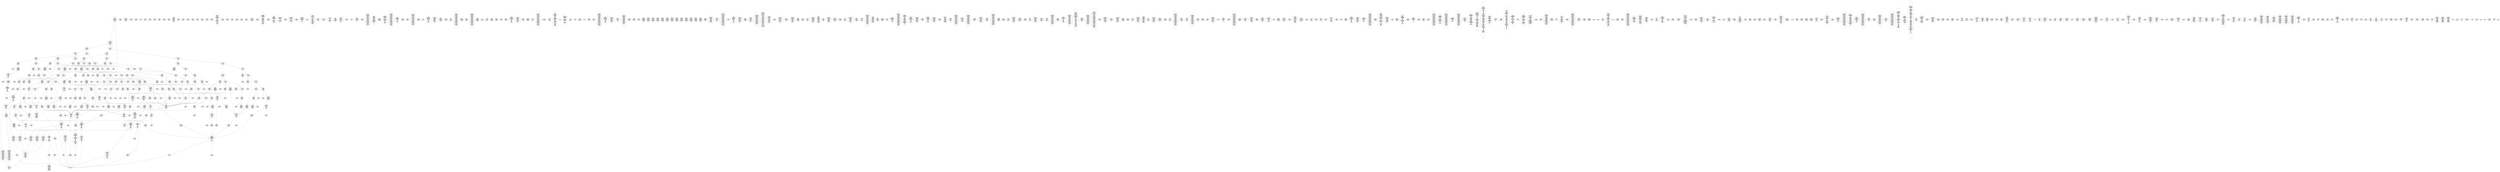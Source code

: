 /* Generated by GvGen v.1.0 (https://www.github.com/stricaud/gvgen) */

digraph G {
compound=true;
   node1 [label="[anywhere]"];
   node2 [label="# 0x0
PUSHX Data
PUSHX Data
MSTORE
PUSHX LogicData
CALLDATASIZE
LT
PUSHX Data
JUMPI
"];
   node3 [label="# 0xd
PUSHX Data
CALLDATALOAD
PUSHX BitData
SHR
PUSHX LogicData
GT
PUSHX Data
JUMPI
"];
   node4 [label="# 0x1e
PUSHX LogicData
GT
PUSHX Data
JUMPI
"];
   node5 [label="# 0x29
PUSHX LogicData
GT
PUSHX Data
JUMPI
"];
   node6 [label="# 0x34
PUSHX LogicData
GT
PUSHX Data
JUMPI
"];
   node7 [label="# 0x3f
PUSHX LogicData
EQ
PUSHX Data
JUMPI
"];
   node8 [label="# 0x4a
PUSHX LogicData
EQ
PUSHX Data
JUMPI
"];
   node9 [label="# 0x55
PUSHX LogicData
EQ
PUSHX Data
JUMPI
"];
   node10 [label="# 0x60
PUSHX LogicData
EQ
PUSHX Data
JUMPI
"];
   node11 [label="# 0x6b
PUSHX Data
REVERT
"];
   node12 [label="# 0x6f
JUMPDEST
PUSHX LogicData
EQ
PUSHX Data
JUMPI
"];
   node13 [label="# 0x7b
PUSHX LogicData
EQ
PUSHX Data
JUMPI
"];
   node14 [label="# 0x86
PUSHX LogicData
EQ
PUSHX Data
JUMPI
"];
   node15 [label="# 0x91
PUSHX Data
REVERT
"];
   node16 [label="# 0x95
JUMPDEST
PUSHX LogicData
EQ
PUSHX Data
JUMPI
"];
   node17 [label="# 0xa1
PUSHX LogicData
EQ
PUSHX Data
JUMPI
"];
   node18 [label="# 0xac
PUSHX LogicData
EQ
PUSHX Data
JUMPI
"];
   node19 [label="# 0xb7
PUSHX LogicData
EQ
PUSHX Data
JUMPI
"];
   node20 [label="# 0xc2
PUSHX LogicData
EQ
PUSHX Data
JUMPI
"];
   node21 [label="# 0xcd
PUSHX LogicData
EQ
PUSHX Data
JUMPI
"];
   node22 [label="# 0xd8
PUSHX Data
REVERT
"];
   node23 [label="# 0xdc
JUMPDEST
PUSHX LogicData
GT
PUSHX Data
JUMPI
"];
   node24 [label="# 0xe8
PUSHX LogicData
EQ
PUSHX Data
JUMPI
"];
   node25 [label="# 0xf3
PUSHX LogicData
EQ
PUSHX Data
JUMPI
"];
   node26 [label="# 0xfe
PUSHX LogicData
EQ
PUSHX Data
JUMPI
"];
   node27 [label="# 0x109
PUSHX LogicData
EQ
PUSHX Data
JUMPI
"];
   node28 [label="# 0x114
PUSHX LogicData
EQ
PUSHX Data
JUMPI
"];
   node29 [label="# 0x11f
PUSHX LogicData
EQ
PUSHX Data
JUMPI
"];
   node30 [label="# 0x12a
PUSHX Data
REVERT
"];
   node31 [label="# 0x12e
JUMPDEST
PUSHX LogicData
EQ
PUSHX Data
JUMPI
"];
   node32 [label="# 0x13a
PUSHX LogicData
EQ
PUSHX Data
JUMPI
"];
   node33 [label="# 0x145
PUSHX LogicData
EQ
PUSHX Data
JUMPI
"];
   node34 [label="# 0x150
PUSHX LogicData
EQ
PUSHX Data
JUMPI
"];
   node35 [label="# 0x15b
PUSHX LogicData
EQ
PUSHX Data
JUMPI
"];
   node36 [label="# 0x166
PUSHX LogicData
EQ
PUSHX Data
JUMPI
"];
   node37 [label="# 0x171
PUSHX Data
REVERT
"];
   node38 [label="# 0x175
JUMPDEST
PUSHX LogicData
GT
PUSHX Data
JUMPI
"];
   node39 [label="# 0x181
PUSHX LogicData
GT
PUSHX Data
JUMPI
"];
   node40 [label="# 0x18c
PUSHX LogicData
GT
PUSHX Data
JUMPI
"];
   node41 [label="# 0x197
PUSHX LogicData
EQ
PUSHX Data
JUMPI
"];
   node42 [label="# 0x1a2
PUSHX LogicData
EQ
PUSHX Data
JUMPI
"];
   node43 [label="# 0x1ad
PUSHX LogicData
EQ
PUSHX Data
JUMPI
"];
   node44 [label="# 0x1b8
PUSHX LogicData
EQ
PUSHX Data
JUMPI
"];
   node45 [label="# 0x1c3
PUSHX Data
REVERT
"];
   node46 [label="# 0x1c7
JUMPDEST
PUSHX LogicData
EQ
PUSHX Data
JUMPI
"];
   node47 [label="# 0x1d3
PUSHX LogicData
EQ
PUSHX Data
JUMPI
"];
   node48 [label="# 0x1de
PUSHX LogicData
EQ
PUSHX Data
JUMPI
"];
   node49 [label="# 0x1e9
PUSHX Data
REVERT
"];
   node50 [label="# 0x1ed
JUMPDEST
PUSHX LogicData
EQ
PUSHX Data
JUMPI
"];
   node51 [label="# 0x1f9
PUSHX LogicData
EQ
PUSHX Data
JUMPI
"];
   node52 [label="# 0x204
PUSHX LogicData
EQ
PUSHX Data
JUMPI
"];
   node53 [label="# 0x20f
PUSHX LogicData
EQ
PUSHX Data
JUMPI
"];
   node54 [label="# 0x21a
PUSHX LogicData
EQ
PUSHX Data
JUMPI
"];
   node55 [label="# 0x225
PUSHX LogicData
EQ
PUSHX Data
JUMPI
"];
   node56 [label="# 0x230
PUSHX Data
REVERT
"];
   node57 [label="# 0x234
JUMPDEST
PUSHX LogicData
GT
PUSHX Data
JUMPI
"];
   node58 [label="# 0x240
PUSHX LogicData
EQ
PUSHX Data
JUMPI
"];
   node59 [label="# 0x24b
PUSHX LogicData
EQ
PUSHX Data
JUMPI
"];
   node60 [label="# 0x256
PUSHX LogicData
EQ
PUSHX Data
JUMPI
"];
   node61 [label="# 0x261
PUSHX LogicData
EQ
PUSHX Data
JUMPI
"];
   node62 [label="# 0x26c
PUSHX LogicData
EQ
PUSHX Data
JUMPI
"];
   node63 [label="# 0x277
PUSHX LogicData
EQ
PUSHX Data
JUMPI
"];
   node64 [label="# 0x282
PUSHX Data
REVERT
"];
   node65 [label="# 0x286
JUMPDEST
PUSHX LogicData
EQ
PUSHX Data
JUMPI
"];
   node66 [label="# 0x292
PUSHX LogicData
EQ
PUSHX Data
JUMPI
"];
   node67 [label="# 0x29d
PUSHX LogicData
EQ
PUSHX Data
JUMPI
"];
   node68 [label="# 0x2a8
PUSHX LogicData
EQ
PUSHX Data
JUMPI
"];
   node69 [label="# 0x2b3
PUSHX LogicData
EQ
PUSHX Data
JUMPI
"];
   node70 [label="# 0x2be
PUSHX LogicData
EQ
PUSHX Data
JUMPI
"];
   node71 [label="# 0x2c9
JUMPDEST
PUSHX Data
REVERT
"];
   node72 [label="# 0x2ce
JUMPDEST
CALLVALUE
ISZERO
PUSHX Data
JUMPI
"];
   node73 [label="# 0x2d6
PUSHX Data
REVERT
"];
   node74 [label="# 0x2da
JUMPDEST
PUSHX Data
PUSHX Data
CALLDATASIZE
PUSHX Data
PUSHX Data
JUMP
"];
   node75 [label="# 0x2e9
JUMPDEST
PUSHX Data
JUMP
"];
   node76 [label="# 0x2ee
JUMPDEST
PUSHX MemData
MLOAD
ISZERO
ISZERO
MSTORE
PUSHX ArithData
ADD
"];
   node77 [label="# 0x2fa
JUMPDEST
PUSHX MemData
MLOAD
SUB
RETURN
"];
   node78 [label="# 0x303
JUMPDEST
CALLVALUE
ISZERO
PUSHX Data
JUMPI
"];
   node79 [label="# 0x30b
PUSHX Data
REVERT
"];
   node80 [label="# 0x30f
JUMPDEST
PUSHX Data
PUSHX Data
JUMP
"];
   node81 [label="# 0x318
JUMPDEST
PUSHX MemData
MLOAD
PUSHX Data
PUSHX Data
JUMP
"];
   node82 [label="# 0x325
JUMPDEST
CALLVALUE
ISZERO
PUSHX Data
JUMPI
"];
   node83 [label="# 0x32d
PUSHX Data
REVERT
"];
   node84 [label="# 0x331
JUMPDEST
PUSHX Data
PUSHX Data
CALLDATASIZE
PUSHX Data
PUSHX Data
JUMP
"];
   node85 [label="# 0x340
JUMPDEST
PUSHX Data
JUMP
"];
   node86 [label="# 0x345
JUMPDEST
PUSHX MemData
MLOAD
PUSHX ArithData
PUSHX BitData
PUSHX BitData
SHL
SUB
AND
MSTORE
PUSHX ArithData
ADD
PUSHX Data
JUMP
"];
   node87 [label="# 0x35d
JUMPDEST
CALLVALUE
ISZERO
PUSHX Data
JUMPI
"];
   node88 [label="# 0x365
PUSHX Data
REVERT
"];
   node89 [label="# 0x369
JUMPDEST
PUSHX Data
PUSHX Data
CALLDATASIZE
PUSHX Data
PUSHX Data
JUMP
"];
   node90 [label="# 0x378
JUMPDEST
PUSHX Data
JUMP
"];
   node91 [label="# 0x37d
JUMPDEST
STOP
"];
   node92 [label="# 0x37f
JUMPDEST
CALLVALUE
ISZERO
PUSHX Data
JUMPI
"];
   node93 [label="# 0x387
PUSHX Data
REVERT
"];
   node94 [label="# 0x38b
JUMPDEST
PUSHX Data
PUSHX Data
CALLDATASIZE
PUSHX Data
PUSHX Data
JUMP
"];
   node95 [label="# 0x39a
JUMPDEST
PUSHX Data
JUMP
"];
   node96 [label="# 0x39f
JUMPDEST
CALLVALUE
ISZERO
PUSHX Data
JUMPI
"];
   node97 [label="# 0x3a7
PUSHX Data
REVERT
"];
   node98 [label="# 0x3ab
JUMPDEST
PUSHX StorData
SLOAD
PUSHX Data
PUSHX Data
DIV
PUSHX BitData
AND
JUMP
"];
   node99 [label="# 0x3be
JUMPDEST
CALLVALUE
ISZERO
PUSHX Data
JUMPI
"];
   node100 [label="# 0x3c6
PUSHX Data
REVERT
"];
   node101 [label="# 0x3ca
JUMPDEST
PUSHX StorData
SLOAD
"];
   node102 [label="# 0x3cf
JUMPDEST
PUSHX MemData
MLOAD
MSTORE
PUSHX ArithData
ADD
PUSHX Data
JUMP
"];
   node103 [label="# 0x3dd
JUMPDEST
CALLVALUE
ISZERO
PUSHX Data
JUMPI
"];
   node104 [label="# 0x3e5
PUSHX Data
REVERT
"];
   node105 [label="# 0x3e9
JUMPDEST
PUSHX Data
PUSHX Data
JUMP
"];
   node106 [label="# 0x411
JUMPDEST
CALLVALUE
ISZERO
PUSHX Data
JUMPI
"];
   node107 [label="# 0x419
PUSHX Data
REVERT
"];
   node108 [label="# 0x41d
JUMPDEST
PUSHX Data
PUSHX Data
JUMP
"];
   node109 [label="# 0x445
JUMPDEST
CALLVALUE
ISZERO
PUSHX Data
JUMPI
"];
   node110 [label="# 0x44d
PUSHX Data
REVERT
"];
   node111 [label="# 0x451
JUMPDEST
PUSHX Data
PUSHX Data
CALLDATASIZE
PUSHX Data
PUSHX Data
JUMP
"];
   node112 [label="# 0x460
JUMPDEST
PUSHX Data
JUMP
"];
   node113 [label="# 0x465
JUMPDEST
CALLVALUE
ISZERO
PUSHX Data
JUMPI
"];
   node114 [label="# 0x46d
PUSHX Data
REVERT
"];
   node115 [label="# 0x471
JUMPDEST
PUSHX Data
PUSHX Data
CALLDATASIZE
PUSHX Data
PUSHX Data
JUMP
"];
   node116 [label="# 0x480
JUMPDEST
PUSHX Data
JUMP
"];
   node117 [label="# 0x485
JUMPDEST
CALLVALUE
ISZERO
PUSHX Data
JUMPI
"];
   node118 [label="# 0x48d
PUSHX Data
REVERT
"];
   node119 [label="# 0x491
JUMPDEST
PUSHX Data
PUSHX Data
CALLDATASIZE
PUSHX Data
PUSHX Data
JUMP
"];
   node120 [label="# 0x4a0
JUMPDEST
PUSHX Data
JUMP
"];
   node121 [label="# 0x4a5
JUMPDEST
CALLVALUE
ISZERO
PUSHX Data
JUMPI
"];
   node122 [label="# 0x4ad
PUSHX Data
REVERT
"];
   node123 [label="# 0x4b1
JUMPDEST
PUSHX Data
PUSHX Data
CALLDATASIZE
PUSHX Data
PUSHX Data
JUMP
"];
   node124 [label="# 0x4c0
JUMPDEST
PUSHX Data
JUMP
"];
   node125 [label="# 0x4c5
JUMPDEST
CALLVALUE
ISZERO
PUSHX Data
JUMPI
"];
   node126 [label="# 0x4cd
PUSHX Data
REVERT
"];
   node127 [label="# 0x4d1
JUMPDEST
PUSHX Data
PUSHX Data
JUMP
"];
   node128 [label="# 0x4da
JUMPDEST
CALLVALUE
ISZERO
PUSHX Data
JUMPI
"];
   node129 [label="# 0x4e2
PUSHX Data
REVERT
"];
   node130 [label="# 0x4e6
JUMPDEST
PUSHX Data
PUSHX Data
CALLDATASIZE
PUSHX Data
PUSHX Data
JUMP
"];
   node131 [label="# 0x4f5
JUMPDEST
PUSHX Data
JUMP
"];
   node132 [label="# 0x4fa
JUMPDEST
CALLVALUE
ISZERO
PUSHX Data
JUMPI
"];
   node133 [label="# 0x502
PUSHX Data
REVERT
"];
   node134 [label="# 0x506
JUMPDEST
PUSHX Data
PUSHX Data
CALLDATASIZE
PUSHX Data
PUSHX Data
JUMP
"];
   node135 [label="# 0x515
JUMPDEST
PUSHX Data
PUSHX Data
MSTORE
PUSHX Data
MSTORE
PUSHX Data
SHA3
SLOAD
JUMP
"];
   node136 [label="# 0x527
JUMPDEST
CALLVALUE
ISZERO
PUSHX Data
JUMPI
"];
   node137 [label="# 0x52f
PUSHX Data
REVERT
"];
   node138 [label="# 0x533
JUMPDEST
PUSHX Data
PUSHX StorData
SLOAD
JUMP
"];
   node139 [label="# 0x53d
JUMPDEST
CALLVALUE
ISZERO
PUSHX Data
JUMPI
"];
   node140 [label="# 0x545
PUSHX Data
REVERT
"];
   node141 [label="# 0x549
JUMPDEST
PUSHX Data
PUSHX Data
CALLDATASIZE
PUSHX Data
PUSHX Data
JUMP
"];
   node142 [label="# 0x558
JUMPDEST
PUSHX Data
JUMP
"];
   node143 [label="# 0x55d
JUMPDEST
CALLVALUE
ISZERO
PUSHX Data
JUMPI
"];
   node144 [label="# 0x565
PUSHX Data
REVERT
"];
   node145 [label="# 0x569
JUMPDEST
PUSHX Data
PUSHX Data
CALLDATASIZE
PUSHX Data
PUSHX Data
JUMP
"];
   node146 [label="# 0x578
JUMPDEST
PUSHX Data
JUMP
"];
   node147 [label="# 0x57d
JUMPDEST
PUSHX Data
PUSHX Data
CALLDATASIZE
PUSHX Data
PUSHX Data
JUMP
"];
   node148 [label="# 0x58b
JUMPDEST
PUSHX Data
JUMP
"];
   node149 [label="# 0x590
JUMPDEST
CALLVALUE
ISZERO
PUSHX Data
JUMPI
"];
   node150 [label="# 0x598
PUSHX Data
REVERT
"];
   node151 [label="# 0x59c
JUMPDEST
PUSHX Data
PUSHX Data
JUMP
"];
   node152 [label="# 0x5c4
JUMPDEST
CALLVALUE
ISZERO
PUSHX Data
JUMPI
"];
   node153 [label="# 0x5cc
PUSHX Data
REVERT
"];
   node154 [label="# 0x5d0
JUMPDEST
PUSHX Data
PUSHX Data
CALLDATASIZE
PUSHX Data
PUSHX Data
JUMP
"];
   node155 [label="# 0x5df
JUMPDEST
PUSHX Data
JUMP
"];
   node156 [label="# 0x5e4
JUMPDEST
CALLVALUE
ISZERO
PUSHX Data
JUMPI
"];
   node157 [label="# 0x5ec
PUSHX Data
REVERT
"];
   node158 [label="# 0x5f0
JUMPDEST
PUSHX StorData
SLOAD
PUSHX Data
PUSHX Data
DIV
PUSHX BitData
AND
JUMP
"];
   node159 [label="# 0x604
JUMPDEST
CALLVALUE
ISZERO
PUSHX Data
JUMPI
"];
   node160 [label="# 0x60c
PUSHX Data
REVERT
"];
   node161 [label="# 0x610
JUMPDEST
PUSHX Data
PUSHX Data
CALLDATASIZE
PUSHX Data
PUSHX Data
JUMP
"];
   node162 [label="# 0x61f
JUMPDEST
PUSHX Data
JUMP
"];
   node163 [label="# 0x624
JUMPDEST
CALLVALUE
ISZERO
PUSHX Data
JUMPI
"];
   node164 [label="# 0x62c
PUSHX Data
REVERT
"];
   node165 [label="# 0x630
JUMPDEST
PUSHX Data
PUSHX Data
JUMP
"];
   node166 [label="# 0x639
JUMPDEST
CALLVALUE
ISZERO
PUSHX Data
JUMPI
"];
   node167 [label="# 0x641
PUSHX Data
REVERT
"];
   node168 [label="# 0x645
JUMPDEST
PUSHX Data
PUSHX Data
CALLDATASIZE
PUSHX Data
PUSHX Data
JUMP
"];
   node169 [label="# 0x654
JUMPDEST
PUSHX Data
JUMP
"];
   node170 [label="# 0x659
JUMPDEST
CALLVALUE
ISZERO
PUSHX Data
JUMPI
"];
   node171 [label="# 0x661
PUSHX Data
REVERT
"];
   node172 [label="# 0x665
JUMPDEST
PUSHX Data
PUSHX Data
JUMP
"];
   node173 [label="# 0x66e
JUMPDEST
CALLVALUE
ISZERO
PUSHX Data
JUMPI
"];
   node174 [label="# 0x676
PUSHX Data
REVERT
"];
   node175 [label="# 0x67a
JUMPDEST
PUSHX Data
PUSHX StorData
SLOAD
JUMP
"];
   node176 [label="# 0x684
JUMPDEST
CALLVALUE
ISZERO
PUSHX Data
JUMPI
"];
   node177 [label="# 0x68c
PUSHX Data
REVERT
"];
   node178 [label="# 0x690
JUMPDEST
PUSHX Data
PUSHX StorData
SLOAD
JUMP
"];
   node179 [label="# 0x69a
JUMPDEST
CALLVALUE
ISZERO
PUSHX Data
JUMPI
"];
   node180 [label="# 0x6a2
PUSHX Data
REVERT
"];
   node181 [label="# 0x6a6
JUMPDEST
PUSHX StorData
SLOAD
PUSHX ArithData
PUSHX BitData
PUSHX BitData
SHL
SUB
AND
PUSHX Data
JUMP
"];
   node182 [label="# 0x6b8
JUMPDEST
CALLVALUE
ISZERO
PUSHX Data
JUMPI
"];
   node183 [label="# 0x6c0
PUSHX Data
REVERT
"];
   node184 [label="# 0x6c4
JUMPDEST
PUSHX Data
PUSHX Data
CALLDATASIZE
PUSHX Data
PUSHX Data
JUMP
"];
   node185 [label="# 0x6d3
JUMPDEST
PUSHX Data
JUMP
"];
   node186 [label="# 0x6d8
JUMPDEST
CALLVALUE
ISZERO
PUSHX Data
JUMPI
"];
   node187 [label="# 0x6e0
PUSHX Data
REVERT
"];
   node188 [label="# 0x6e4
JUMPDEST
PUSHX Data
PUSHX Data
CALLDATASIZE
PUSHX Data
PUSHX Data
JUMP
"];
   node189 [label="# 0x6f3
JUMPDEST
PUSHX Data
JUMP
"];
   node190 [label="# 0x6f8
JUMPDEST
PUSHX Data
MLOAD
MLOAD
PUSHX ArithData
PUSHX BitData
PUSHX BitData
SHL
SUB
AND
MSTORE
PUSHX ArithData
ADD
MLOAD
PUSHX BitData
AND
ADD
MSTORE
ADD
PUSHX Data
JUMP
"];
   node191 [label="# 0x726
JUMPDEST
CALLVALUE
ISZERO
PUSHX Data
JUMPI
"];
   node192 [label="# 0x72e
PUSHX Data
REVERT
"];
   node193 [label="# 0x732
JUMPDEST
PUSHX Data
PUSHX Data
JUMP
"];
   node194 [label="# 0x73b
JUMPDEST
CALLVALUE
ISZERO
PUSHX Data
JUMPI
"];
   node195 [label="# 0x743
PUSHX Data
REVERT
"];
   node196 [label="# 0x747
JUMPDEST
PUSHX Data
PUSHX Data
JUMP
"];
   node197 [label="# 0x750
JUMPDEST
CALLVALUE
ISZERO
PUSHX Data
JUMPI
"];
   node198 [label="# 0x758
PUSHX Data
REVERT
"];
   node199 [label="# 0x75c
JUMPDEST
PUSHX Data
PUSHX StorData
SLOAD
JUMP
"];
   node200 [label="# 0x766
JUMPDEST
PUSHX Data
PUSHX Data
CALLDATASIZE
PUSHX Data
PUSHX Data
JUMP
"];
   node201 [label="# 0x774
JUMPDEST
PUSHX Data
JUMP
"];
   node202 [label="# 0x779
JUMPDEST
CALLVALUE
ISZERO
PUSHX Data
JUMPI
"];
   node203 [label="# 0x781
PUSHX Data
REVERT
"];
   node204 [label="# 0x785
JUMPDEST
PUSHX Data
PUSHX Data
CALLDATASIZE
PUSHX Data
PUSHX Data
JUMP
"];
   node205 [label="# 0x794
JUMPDEST
PUSHX Data
JUMP
"];
   node206 [label="# 0x799
JUMPDEST
PUSHX Data
PUSHX Data
CALLDATASIZE
PUSHX Data
PUSHX Data
JUMP
"];
   node207 [label="# 0x7a7
JUMPDEST
PUSHX Data
JUMP
"];
   node208 [label="# 0x7ac
JUMPDEST
CALLVALUE
ISZERO
PUSHX Data
JUMPI
"];
   node209 [label="# 0x7b4
PUSHX Data
REVERT
"];
   node210 [label="# 0x7b8
JUMPDEST
PUSHX Data
PUSHX StorData
SLOAD
JUMP
"];
   node211 [label="# 0x7c2
JUMPDEST
CALLVALUE
ISZERO
PUSHX Data
JUMPI
"];
   node212 [label="# 0x7ca
PUSHX Data
REVERT
"];
   node213 [label="# 0x7ce
JUMPDEST
PUSHX Data
PUSHX Data
CALLDATASIZE
PUSHX Data
PUSHX Data
JUMP
"];
   node214 [label="# 0x7dd
JUMPDEST
PUSHX Data
JUMP
"];
   node215 [label="# 0x7e2
JUMPDEST
CALLVALUE
ISZERO
PUSHX Data
JUMPI
"];
   node216 [label="# 0x7ea
PUSHX Data
REVERT
"];
   node217 [label="# 0x7ee
JUMPDEST
PUSHX StorData
SLOAD
PUSHX Data
PUSHX BitData
AND
JUMP
"];
   node218 [label="# 0x7fc
JUMPDEST
CALLVALUE
ISZERO
PUSHX Data
JUMPI
"];
   node219 [label="# 0x804
PUSHX Data
REVERT
"];
   node220 [label="# 0x808
JUMPDEST
PUSHX Data
PUSHX Data
CALLDATASIZE
PUSHX Data
PUSHX Data
JUMP
"];
   node221 [label="# 0x817
JUMPDEST
PUSHX Data
JUMP
"];
   node222 [label="# 0x81c
JUMPDEST
CALLVALUE
ISZERO
PUSHX Data
JUMPI
"];
   node223 [label="# 0x824
PUSHX Data
REVERT
"];
   node224 [label="# 0x828
JUMPDEST
PUSHX Data
PUSHX Data
JUMP
"];
   node225 [label="# 0x831
JUMPDEST
CALLVALUE
ISZERO
PUSHX Data
JUMPI
"];
   node226 [label="# 0x839
PUSHX Data
REVERT
"];
   node227 [label="# 0x83d
JUMPDEST
PUSHX Data
PUSHX StorData
SLOAD
JUMP
"];
   node228 [label="# 0x847
JUMPDEST
CALLVALUE
ISZERO
PUSHX Data
JUMPI
"];
   node229 [label="# 0x84f
PUSHX Data
REVERT
"];
   node230 [label="# 0x853
JUMPDEST
PUSHX Data
PUSHX StorData
SLOAD
JUMP
"];
   node231 [label="# 0x85d
JUMPDEST
CALLVALUE
ISZERO
PUSHX Data
JUMPI
"];
   node232 [label="# 0x865
PUSHX Data
REVERT
"];
   node233 [label="# 0x869
JUMPDEST
PUSHX Data
PUSHX Data
CALLDATASIZE
PUSHX Data
PUSHX Data
JUMP
"];
   node234 [label="# 0x878
JUMPDEST
PUSHX Data
JUMP
"];
   node235 [label="# 0x87d
JUMPDEST
PUSHX MemData
MLOAD
PUSHX Data
PUSHX Data
JUMP
"];
   node236 [label="# 0x88a
JUMPDEST
CALLVALUE
ISZERO
PUSHX Data
JUMPI
"];
   node237 [label="# 0x892
PUSHX Data
REVERT
"];
   node238 [label="# 0x896
JUMPDEST
PUSHX Data
PUSHX Data
CALLDATASIZE
PUSHX Data
PUSHX Data
JUMP
"];
   node239 [label="# 0x8a5
JUMPDEST
PUSHX Data
JUMP
"];
   node240 [label="# 0x8aa
JUMPDEST
CALLVALUE
ISZERO
PUSHX Data
JUMPI
"];
   node241 [label="# 0x8b2
PUSHX Data
REVERT
"];
   node242 [label="# 0x8b6
JUMPDEST
PUSHX Data
PUSHX StorData
SLOAD
JUMP
"];
   node243 [label="# 0x8c0
JUMPDEST
CALLVALUE
ISZERO
PUSHX Data
JUMPI
"];
   node244 [label="# 0x8c8
PUSHX Data
REVERT
"];
   node245 [label="# 0x8cc
JUMPDEST
PUSHX Data
PUSHX Data
CALLDATASIZE
PUSHX Data
PUSHX Data
JUMP
"];
   node246 [label="# 0x8db
JUMPDEST
PUSHX ArithData
PUSHX BitData
PUSHX BitData
SHL
SUB
AND
PUSHX Data
MSTORE
PUSHX Data
PUSHX Data
MSTORE
PUSHX Data
SHA3
AND
MSTORE
MSTORE
SHA3
SLOAD
PUSHX BitData
AND
JUMP
"];
   node247 [label="# 0x909
JUMPDEST
CALLVALUE
ISZERO
PUSHX Data
JUMPI
"];
   node248 [label="# 0x911
PUSHX Data
REVERT
"];
   node249 [label="# 0x915
JUMPDEST
PUSHX Data
PUSHX Data
CALLDATASIZE
PUSHX Data
PUSHX Data
JUMP
"];
   node250 [label="# 0x924
JUMPDEST
PUSHX Data
JUMP
"];
   node251 [label="# 0x929
JUMPDEST
PUSHX Data
PUSHX ArithData
PUSHX BitData
PUSHX BitData
SHL
SUB
NOT
AND
PUSHX BitData
PUSHX BitData
SHL
EQ
PUSHX Data
JUMPI
"];
   node252 [label="# 0x945
PUSHX ArithData
PUSHX BitData
PUSHX BitData
SHL
SUB
NOT
AND
PUSHX BitData
PUSHX BitData
SHL
EQ
"];
   node253 [label="# 0x95a
JUMPDEST
PUSHX Data
JUMPI
"];
   node254 [label="# 0x960
PUSHX ArithData
PUSHX BitData
PUSHX BitData
SHL
SUB
NOT
AND
PUSHX BitData
PUSHX BitData
SHL
EQ
"];
   node255 [label="# 0x975
JUMPDEST
PUSHX Data
JUMPI
"];
   node256 [label="# 0x97b
PUSHX BitData
PUSHX BitData
SHL
PUSHX ArithData
PUSHX BitData
PUSHX BitData
SHL
SUB
NOT
AND
EQ
"];
   node257 [label="# 0x990
JUMPDEST
JUMP
"];
   node258 [label="# 0x996
JUMPDEST
PUSHX Data
PUSHX StorData
SLOAD
PUSHX Data
PUSHX Data
JUMP
"];
   node259 [label="# 0x9a5
JUMPDEST
PUSHX ArithData
ADD
PUSHX ArithData
DIV
MUL
PUSHX ArithData
ADD
PUSHX MemData
MLOAD
ADD
PUSHX Data
MSTORE
MSTORE
PUSHX ArithData
ADD
SLOAD
PUSHX Data
PUSHX Data
JUMP
"];
   node260 [label="# 0x9d1
JUMPDEST
ISZERO
PUSHX Data
JUMPI
"];
   node261 [label="# 0x9d8
PUSHX LogicData
LT
PUSHX Data
JUMPI
"];
   node262 [label="# 0x9e0
PUSHX ArithData
SLOAD
DIV
MUL
MSTORE
PUSHX ArithData
ADD
PUSHX Data
JUMP
"];
   node263 [label="# 0x9f3
JUMPDEST
ADD
PUSHX Data
MSTORE
PUSHX Data
PUSHX Data
SHA3
"];
   node264 [label="# 0xa01
JUMPDEST
SLOAD
MSTORE
PUSHX ArithData
ADD
PUSHX ArithData
ADD
GT
PUSHX Data
JUMPI
"];
   node265 [label="# 0xa15
SUB
PUSHX BitData
AND
ADD
"];
   node266 [label="# 0xa1e
JUMPDEST
JUMP
"];
   node267 [label="# 0xa28
JUMPDEST
PUSHX Data
PUSHX Data
PUSHX StorData
SLOAD
GT
JUMP
"];
   node268 [label="# 0xa35
JUMPDEST
PUSHX Data
JUMPI
"];
   node269 [label="# 0xa3a
PUSHX MemData
MLOAD
PUSHX BitData
PUSHX BitData
SHL
MSTORE
PUSHX Data
PUSHX ArithData
ADD
MSTORE
PUSHX Data
PUSHX ArithData
ADD
MSTORE
PUSHX Data
PUSHX ArithData
ADD
MSTORE
PUSHX BitData
PUSHX BitData
SHL
PUSHX ArithData
ADD
MSTORE
PUSHX ArithData
ADD
"];
   node270 [label="# 0xa93
JUMPDEST
PUSHX MemData
MLOAD
SUB
REVERT
"];
   node271 [label="# 0xa9c
JUMPDEST
PUSHX Data
MSTORE
PUSHX Data
PUSHX Data
MSTORE
PUSHX Data
SHA3
SLOAD
PUSHX ArithData
PUSHX BitData
PUSHX BitData
SHL
SUB
AND
JUMP
"];
   node272 [label="# 0xab8
JUMPDEST
PUSHX Data
PUSHX Data
PUSHX Data
JUMP
"];
   node273 [label="# 0xac3
JUMPDEST
PUSHX ArithData
PUSHX BitData
PUSHX BitData
SHL
SUB
AND
PUSHX ArithData
PUSHX BitData
PUSHX BitData
SHL
SUB
AND
EQ
ISZERO
PUSHX Data
JUMPI
"];
   node274 [label="# 0xae0
PUSHX MemData
MLOAD
PUSHX BitData
PUSHX BitData
SHL
MSTORE
PUSHX Data
PUSHX ArithData
ADD
MSTORE
PUSHX Data
PUSHX ArithData
ADD
MSTORE
PUSHX Data
PUSHX ArithData
ADD
MSTORE
PUSHX BitData
PUSHX BitData
SHL
PUSHX ArithData
ADD
MSTORE
PUSHX ArithData
ADD
PUSHX Data
JUMP
"];
   node275 [label="# 0xb32
JUMPDEST
CALLER
PUSHX ArithData
PUSHX BitData
PUSHX BitData
SHL
SUB
AND
EQ
PUSHX Data
JUMPI
"];
   node276 [label="# 0xb44
PUSHX Data
CALLER
PUSHX Data
JUMP
"];
   node277 [label="# 0xb4e
JUMPDEST
PUSHX Data
JUMPI
"];
   node278 [label="# 0xb53
PUSHX MemData
MLOAD
PUSHX BitData
PUSHX BitData
SHL
MSTORE
PUSHX Data
PUSHX ArithData
ADD
MSTORE
PUSHX Data
PUSHX ArithData
ADD
MSTORE
PUSHX Data
PUSHX ArithData
ADD
MSTORE
PUSHX Data
PUSHX ArithData
ADD
MSTORE
PUSHX ArithData
ADD
PUSHX Data
JUMP
"];
   node279 [label="# 0xbc0
JUMPDEST
PUSHX Data
PUSHX Data
JUMP
"];
   node280 [label="# 0xbcb
JUMPDEST
JUMP
"];
   node281 [label="# 0xbd0
JUMPDEST
PUSHX StorData
SLOAD
PUSHX ArithData
PUSHX BitData
PUSHX BitData
SHL
SUB
AND
CALLER
EQ
PUSHX Data
JUMPI
"];
   node282 [label="# 0xbe3
PUSHX MemData
MLOAD
PUSHX BitData
PUSHX BitData
SHL
MSTORE
PUSHX ArithData
ADD
PUSHX Data
PUSHX Data
JUMP
"];
   node283 [label="# 0xbfa
JUMPDEST
PUSHX StorData
SLOAD
PUSHX Data
PUSHX StorData
SLOAD
JUMP
"];
   node284 [label="# 0xc07
JUMPDEST
PUSHX Data
PUSHX Data
JUMP
"];
   node285 [label="# 0xc11
JUMPDEST
GT
ISZERO
PUSHX Data
JUMPI
"];
   node286 [label="# 0xc18
PUSHX MemData
MLOAD
PUSHX BitData
PUSHX BitData
SHL
MSTORE
PUSHX Data
PUSHX ArithData
ADD
MSTORE
PUSHX Data
PUSHX ArithData
ADD
MSTORE
PUSHX Data
PUSHX ArithData
ADD
MSTORE
PUSHX BitData
PUSHX BitData
SHL
PUSHX ArithData
ADD
MSTORE
PUSHX ArithData
ADD
PUSHX Data
JUMP
"];
   node287 [label="# 0xc75
JUMPDEST
PUSHX Data
PUSHX Data
PUSHX Data
JUMP
"];
   node288 [label="# 0xc9f
JUMPDEST
ISZERO
PUSHX Data
JUMPI
"];
   node289 [label="# 0xca5
PUSHX MemData
MLOAD
PUSHX BitData
PUSHX BitData
SHL
MSTORE
PUSHX Data
PUSHX ArithData
ADD
MSTORE
PUSHX Data
PUSHX ArithData
ADD
MSTORE
PUSHX Data
PUSHX ArithData
ADD
MSTORE
PUSHX BitData
PUSHX BitData
SHL
PUSHX ArithData
ADD
MSTORE
PUSHX ArithData
ADD
PUSHX Data
JUMP
"];
   node290 [label="# 0xd0b
JUMPDEST
PUSHX Data
PUSHX Data
PUSHX Data
PUSHX Data
JUMP
"];
   node291 [label="# 0xd37
JUMPDEST
PUSHX Data
"];
   node292 [label="# 0xd3c
JUMPDEST
LT
ISZERO
PUSHX Data
JUMPI
"];
   node293 [label="# 0xd45
PUSHX Data
CALLER
PUSHX Data
PUSHX Data
JUMP
"];
   node294 [label="# 0xd6e
JUMPDEST
PUSHX Data
PUSHX Data
JUMP
"];
   node295 [label="# 0xd78
JUMPDEST
PUSHX Data
JUMP
"];
   node296 [label="# 0xd80
JUMPDEST
PUSHX Data
PUSHX Data
JUMP
"];
   node297 [label="# 0xd8b
JUMPDEST
PUSHX StorData
SLOAD
PUSHX ArithData
PUSHX BitData
PUSHX BitData
SHL
SUB
AND
CALLER
EQ
PUSHX Data
JUMPI
"];
   node298 [label="# 0xd9e
PUSHX MemData
MLOAD
PUSHX BitData
PUSHX BitData
SHL
MSTORE
PUSHX ArithData
ADD
PUSHX Data
PUSHX Data
JUMP
"];
   node299 [label="# 0xdb5
JUMPDEST
PUSHX Data
SSTORE
JUMP
"];
   node300 [label="# 0xdba
JUMPDEST
PUSHX Data
PUSHX Data
PUSHX Data
JUMP
"];
   node301 [label="# 0xdc5
JUMPDEST
LT
PUSHX Data
JUMPI
"];
   node302 [label="# 0xdcc
PUSHX MemData
MLOAD
PUSHX BitData
PUSHX BitData
SHL
MSTORE
PUSHX Data
PUSHX ArithData
ADD
MSTORE
PUSHX Data
PUSHX ArithData
ADD
MSTORE
PUSHX Data
PUSHX ArithData
ADD
MSTORE
PUSHX BitData
PUSHX BitData
SHL
PUSHX ArithData
ADD
MSTORE
PUSHX ArithData
ADD
PUSHX Data
JUMP
"];
   node303 [label="# 0xe1e
JUMPDEST
PUSHX StorData
SLOAD
"];
   node304 [label="# 0xe26
JUMPDEST
LT
ISZERO
PUSHX Data
JUMPI
"];
   node305 [label="# 0xe2f
PUSHX Data
MSTORE
PUSHX Data
PUSHX ArithData
MSTORE
PUSHX Data
SHA3
MLOAD
ADD
MSTORE
SLOAD
PUSHX ArithData
PUSHX BitData
PUSHX BitData
SHL
SUB
AND
MSTORE
PUSHX BitData
PUSHX BitData
SHL
DIV
PUSHX BitData
AND
ADD
MSTORE
ISZERO
PUSHX Data
JUMPI
"];
   node306 [label="# 0xe75
MLOAD
"];
   node307 [label="# 0xe79
JUMPDEST
PUSHX ArithData
PUSHX BitData
PUSHX BitData
SHL
SUB
AND
PUSHX ArithData
PUSHX BitData
PUSHX BitData
SHL
SUB
AND
EQ
ISZERO
PUSHX Data
JUMPI
"];
   node308 [label="# 0xe94
EQ
ISZERO
PUSHX Data
JUMPI
"];
   node309 [label="# 0xe9c
PUSHX Data
JUMP
"];
   node310 [label="# 0xea7
JUMPDEST
PUSHX Data
PUSHX Data
JUMP
"];
   node311 [label="# 0xeb1
JUMPDEST
"];
   node312 [label="# 0xeb5
JUMPDEST
PUSHX Data
PUSHX Data
JUMP
"];
   node313 [label="# 0xec0
JUMPDEST
PUSHX Data
JUMP
"];
   node314 [label="# 0xec8
JUMPDEST
PUSHX MemData
MLOAD
PUSHX BitData
PUSHX BitData
SHL
MSTORE
PUSHX Data
PUSHX ArithData
ADD
MSTORE
PUSHX Data
PUSHX ArithData
ADD
MSTORE
PUSHX Data
PUSHX ArithData
ADD
MSTORE
PUSHX BitData
PUSHX BitData
SHL
PUSHX ArithData
ADD
MSTORE
PUSHX ArithData
ADD
PUSHX Data
JUMP
"];
   node315 [label="# 0xf28
JUMPDEST
PUSHX StorData
SLOAD
PUSHX ArithData
PUSHX BitData
PUSHX BitData
SHL
SUB
AND
CALLER
EQ
PUSHX Data
JUMPI
"];
   node316 [label="# 0xf3b
PUSHX MemData
MLOAD
PUSHX BitData
PUSHX BitData
SHL
MSTORE
PUSHX ArithData
ADD
PUSHX Data
PUSHX Data
JUMP
"];
   node317 [label="# 0xf52
JUMPDEST
PUSHX StorData
SLOAD
LT
PUSHX Data
JUMPI
"];
   node318 [label="# 0xf5c
PUSHX MemData
MLOAD
PUSHX BitData
PUSHX BitData
SHL
MSTORE
PUSHX Data
PUSHX ArithData
ADD
MSTORE
PUSHX ArithData
ADD
MSTORE
PUSHX Data
PUSHX ArithData
ADD
MSTORE
PUSHX ArithData
ADD
PUSHX Data
JUMP
"];
   node319 [label="# 0xfa3
JUMPDEST
PUSHX Data
SSTORE
JUMP
"];
   node320 [label="# 0xfa8
JUMPDEST
PUSHX StorData
SLOAD
PUSHX ArithData
PUSHX BitData
PUSHX BitData
SHL
SUB
AND
CALLER
EQ
PUSHX Data
JUMPI
"];
   node321 [label="# 0xfbb
PUSHX MemData
MLOAD
PUSHX BitData
PUSHX BitData
SHL
MSTORE
PUSHX ArithData
ADD
PUSHX Data
PUSHX Data
JUMP
"];
   node322 [label="# 0xfd2
JUMPDEST
PUSHX LogicData
PUSHX StorData
SLOAD
EQ
ISZERO
PUSHX Data
JUMPI
"];
   node323 [label="# 0xfde
PUSHX MemData
MLOAD
PUSHX BitData
PUSHX BitData
SHL
MSTORE
PUSHX Data
PUSHX ArithData
ADD
MSTORE
PUSHX Data
PUSHX ArithData
ADD
MSTORE
PUSHX Data
PUSHX ArithData
ADD
MSTORE
PUSHX ArithData
ADD
PUSHX Data
JUMP
"];
   node324 [label="# 0x1025
JUMPDEST
PUSHX Data
PUSHX Data
SSTORE
SELFBALANCE
PUSHX Data
JUMPI
"];
   node325 [label="# 0x1030
PUSHX MemData
MLOAD
PUSHX BitData
PUSHX BitData
SHL
MSTORE
PUSHX Data
PUSHX ArithData
ADD
MSTORE
PUSHX Data
PUSHX ArithData
ADD
MSTORE
PUSHX BitData
PUSHX BitData
SHL
PUSHX ArithData
ADD
MSTORE
PUSHX ArithData
ADD
PUSHX Data
JUMP
"];
   node326 [label="# 0x1070
JUMPDEST
SELFBALANCE
PUSHX Data
PUSHX Data
PUSHX Data
PUSHX Data
PUSHX Data
PUSHX Data
JUMP
"];
   node327 [label="# 0x1096
JUMPDEST
PUSHX Data
PUSHX Data
JUMP
"];
   node328 [label="# 0x10a0
JUMPDEST
PUSHX Data
JUMP
"];
   node329 [label="# 0x10a5
JUMPDEST
PUSHX Data
PUSHX Data
PUSHX Data
PUSHX Data
PUSHX Data
PUSHX Data
JUMP
"];
   node330 [label="# 0x10ca
JUMPDEST
PUSHX Data
PUSHX Data
PUSHX Data
PUSHX Data
PUSHX Data
PUSHX Data
JUMP
"];
   node331 [label="# 0x10ef
JUMPDEST
PUSHX Data
PUSHX Data
PUSHX Data
PUSHX Data
PUSHX Data
PUSHX Data
JUMP
"];
   node332 [label="# 0x1114
JUMPDEST
PUSHX Data
PUSHX Data
PUSHX Data
PUSHX Data
PUSHX Data
PUSHX Data
JUMP
"];
   node333 [label="# 0x1139
JUMPDEST
PUSHX Data
PUSHX Data
PUSHX Data
PUSHX Data
PUSHX Data
PUSHX Data
JUMP
"];
   node334 [label="# 0x115e
JUMPDEST
PUSHX Data
PUSHX Data
PUSHX Data
PUSHX Data
PUSHX Data
PUSHX Data
JUMP
"];
   node335 [label="# 0x1183
JUMPDEST
PUSHX Data
PUSHX Data
PUSHX Data
PUSHX Data
PUSHX Data
PUSHX Data
JUMP
"];
   node336 [label="# 0x11a8
JUMPDEST
PUSHX Data
PUSHX Data
PUSHX Data
PUSHX Data
PUSHX Data
PUSHX Data
JUMP
"];
   node337 [label="# 0x11cd
JUMPDEST
PUSHX Data
PUSHX Data
PUSHX Data
PUSHX Data
PUSHX Data
PUSHX Data
JUMP
"];
   node338 [label="# 0x11f3
JUMPDEST
PUSHX Data
PUSHX Data
PUSHX Data
PUSHX Data
PUSHX Data
PUSHX Data
JUMP
"];
   node339 [label="# 0x1219
JUMPDEST
PUSHX Data
PUSHX Data
PUSHX Data
PUSHX Data
PUSHX Data
PUSHX Data
JUMP
"];
   node340 [label="# 0x123e
JUMPDEST
PUSHX Data
PUSHX Data
PUSHX Data
PUSHX Data
PUSHX Data
PUSHX Data
JUMP
"];
   node341 [label="# 0x1263
JUMPDEST
PUSHX Data
PUSHX Data
PUSHX Data
PUSHX Data
PUSHX Data
PUSHX Data
JUMP
"];
   node342 [label="# 0x1288
JUMPDEST
PUSHX Data
PUSHX Data
SSTORE
JUMP
"];
   node343 [label="# 0x1290
JUMPDEST
PUSHX Data
PUSHX MemData
MLOAD
PUSHX ArithData
ADD
PUSHX Data
MSTORE
PUSHX Data
MSTORE
PUSHX Data
JUMP
"];
   node344 [label="# 0x12ab
JUMPDEST
PUSHX StorData
SLOAD
LT
PUSHX Data
JUMPI
"];
   node345 [label="# 0x12b6
PUSHX MemData
MLOAD
PUSHX BitData
PUSHX BitData
SHL
MSTORE
PUSHX Data
PUSHX ArithData
ADD
MSTORE
PUSHX Data
PUSHX ArithData
ADD
MSTORE
PUSHX Data
PUSHX ArithData
ADD
MSTORE
PUSHX BitData
PUSHX BitData
SHL
PUSHX ArithData
ADD
MSTORE
PUSHX ArithData
ADD
PUSHX Data
JUMP
"];
   node346 [label="# 0x1309
JUMPDEST
JUMP
"];
   node347 [label="# 0x130d
JUMPDEST
PUSHX StorData
SLOAD
PUSHX ArithData
PUSHX BitData
PUSHX BitData
SHL
SUB
AND
CALLER
EQ
PUSHX Data
JUMPI
"];
   node348 [label="# 0x1320
PUSHX MemData
MLOAD
PUSHX BitData
PUSHX BitData
SHL
MSTORE
PUSHX ArithData
ADD
PUSHX Data
PUSHX Data
JUMP
"];
   node349 [label="# 0x1337
JUMPDEST
PUSHX Data
PUSHX Data
PUSHX Data
JUMP
"];
   node350 [label="# 0x1343
JUMPDEST
PUSHX StorData
SLOAD
PUSHX Data
DIV
PUSHX BitData
AND
PUSHX Data
JUMPI
"];
   node351 [label="# 0x1353
PUSHX MemData
MLOAD
PUSHX BitData
PUSHX BitData
SHL
MSTORE
PUSHX Data
PUSHX ArithData
ADD
MSTORE
PUSHX Data
PUSHX ArithData
ADD
MSTORE
PUSHX Data
PUSHX ArithData
ADD
MSTORE
PUSHX ArithData
ADD
PUSHX Data
JUMP
"];
   node352 [label="# 0x139a
JUMPDEST
PUSHX Data
PUSHX ArithData
MUL
PUSHX ArithData
ADD
PUSHX MemData
MLOAD
ADD
PUSHX Data
MSTORE
MSTORE
PUSHX ArithData
ADD
PUSHX ArithData
MUL
CALLDATACOPY
PUSHX Data
ADD
MSTORE
PUSHX StorData
SLOAD
PUSHX MemData
MLOAD
PUSHX BitData
NOT
CALLER
PUSHX BitData
SHL
AND
PUSHX ArithData
ADD
MSTORE
PUSHX ArithData
ADD
"];
   node353 [label="# 0x13f5
JUMPDEST
PUSHX MemData
MLOAD
PUSHX ArithData
SUB
SUB
MSTORE
PUSHX Data
MSTORE
MLOAD
PUSHX ArithData
ADD
SHA3
PUSHX Data
JUMP
"];
   node354 [label="# 0x1410
JUMPDEST
PUSHX Data
JUMPI
"];
   node355 [label="# 0x1415
PUSHX MemData
MLOAD
PUSHX BitData
PUSHX BitData
SHL
MSTORE
PUSHX ArithData
ADD
PUSHX Data
PUSHX Data
JUMP
"];
   node356 [label="# 0x142c
JUMPDEST
PUSHX LogicData
GT
PUSHX Data
JUMPI
"];
   node357 [label="# 0x1435
PUSHX MemData
MLOAD
PUSHX BitData
PUSHX BitData
SHL
MSTORE
PUSHX ArithData
ADD
PUSHX Data
PUSHX Data
JUMP
"];
   node358 [label="# 0x144c
JUMPDEST
PUSHX Data
PUSHX Data
CALLER
PUSHX Data
JUMP
"];
   node359 [label="# 0x1477
JUMPDEST
PUSHX Data
PUSHX Data
JUMP
"];
   node360 [label="# 0x1481
JUMPDEST
GT
ISZERO
PUSHX Data
JUMPI
"];
   node361 [label="# 0x1488
PUSHX MemData
MLOAD
PUSHX BitData
PUSHX BitData
SHL
MSTORE
PUSHX ArithData
ADD
PUSHX Data
PUSHX Data
JUMP
"];
   node362 [label="# 0x149f
JUMPDEST
CALLER
PUSHX Data
MSTORE
PUSHX Data
PUSHX Data
MSTORE
PUSHX Data
SHA3
SLOAD
PUSHX Data
PUSHX Data
PUSHX Data
JUMP
"];
   node363 [label="# 0x14dc
JUMPDEST
GT
ISZERO
PUSHX Data
JUMPI
"];
   node364 [label="# 0x14e3
PUSHX MemData
MLOAD
PUSHX BitData
PUSHX BitData
SHL
MSTORE
PUSHX ArithData
ADD
PUSHX Data
PUSHX Data
JUMP
"];
   node365 [label="# 0x14fa
JUMPDEST
PUSHX StorData
SLOAD
PUSHX Data
PUSHX StorData
SLOAD
JUMP
"];
   node366 [label="# 0x1507
JUMPDEST
PUSHX Data
PUSHX Data
JUMP
"];
   node367 [label="# 0x1511
JUMPDEST
GT
ISZERO
PUSHX Data
JUMPI
"];
   node368 [label="# 0x1518
PUSHX MemData
MLOAD
PUSHX BitData
PUSHX BitData
SHL
MSTORE
PUSHX ArithData
ADD
PUSHX Data
PUSHX Data
JUMP
"];
   node369 [label="# 0x152f
JUMPDEST
PUSHX StorData
SLOAD
PUSHX Data
PUSHX Data
JUMP
"];
   node370 [label="# 0x153c
JUMPDEST
CALLVALUE
LT
ISZERO
PUSHX Data
JUMPI
"];
   node371 [label="# 0x1544
PUSHX MemData
MLOAD
PUSHX BitData
PUSHX BitData
SHL
MSTORE
PUSHX Data
PUSHX ArithData
ADD
MSTORE
PUSHX Data
PUSHX ArithData
ADD
MSTORE
PUSHX Data
PUSHX ArithData
ADD
MSTORE
PUSHX ArithData
ADD
PUSHX Data
JUMP
"];
   node372 [label="# 0x158b
JUMPDEST
CALLER
PUSHX Data
MSTORE
PUSHX Data
PUSHX Data
MSTORE
PUSHX Data
SHA3
SLOAD
PUSHX Data
PUSHX Data
JUMP
"];
   node373 [label="# 0x15aa
JUMPDEST
SSTORE
PUSHX Data
CALLER
PUSHX Data
JUMP
"];
   node374 [label="# 0x15ba
JUMPDEST
PUSHX Data
PUSHX Data
PUSHX Data
JUMP
"];
   node375 [label="# 0x15c5
JUMPDEST
MLOAD
JUMP
"];
   node376 [label="# 0x15cc
JUMPDEST
PUSHX Data
PUSHX ArithData
PUSHX BitData
PUSHX BitData
SHL
SUB
AND
PUSHX Data
JUMPI
"];
   node377 [label="# 0x15dd
PUSHX MemData
MLOAD
PUSHX BitData
PUSHX BitData
SHL
MSTORE
PUSHX Data
PUSHX ArithData
ADD
MSTORE
PUSHX Data
PUSHX ArithData
ADD
MSTORE
PUSHX Data
PUSHX ArithData
ADD
MSTORE
PUSHX BitData
PUSHX BitData
SHL
PUSHX ArithData
ADD
MSTORE
PUSHX ArithData
ADD
PUSHX Data
JUMP
"];
   node378 [label="# 0x1638
JUMPDEST
PUSHX ArithData
PUSHX BitData
PUSHX BitData
SHL
SUB
AND
PUSHX Data
MSTORE
PUSHX Data
PUSHX Data
MSTORE
PUSHX Data
SHA3
SLOAD
PUSHX ArithData
PUSHX BitData
PUSHX BitData
SHL
SUB
AND
JUMP
"];
   node379 [label="# 0x165d
JUMPDEST
PUSHX StorData
SLOAD
PUSHX ArithData
PUSHX BitData
PUSHX BitData
SHL
SUB
AND
CALLER
EQ
PUSHX Data
JUMPI
"];
   node380 [label="# 0x1670
PUSHX MemData
MLOAD
PUSHX BitData
PUSHX BitData
SHL
MSTORE
PUSHX ArithData
ADD
PUSHX Data
PUSHX Data
JUMP
"];
   node381 [label="# 0x1687
JUMPDEST
PUSHX Data
PUSHX Data
PUSHX Data
JUMP
"];
   node382 [label="# 0x1691
JUMPDEST
JUMP
"];
   node383 [label="# 0x1693
JUMPDEST
PUSHX StorData
SLOAD
PUSHX ArithData
PUSHX BitData
PUSHX BitData
SHL
SUB
AND
CALLER
EQ
PUSHX Data
JUMPI
"];
   node384 [label="# 0x16a6
PUSHX MemData
MLOAD
PUSHX BitData
PUSHX BitData
SHL
MSTORE
PUSHX ArithData
ADD
PUSHX Data
PUSHX Data
JUMP
"];
   node385 [label="# 0x16bd
JUMPDEST
PUSHX Data
SSTORE
JUMP
"];
   node386 [label="# 0x16c2
JUMPDEST
PUSHX StorData
SLOAD
PUSHX ArithData
PUSHX BitData
PUSHX BitData
SHL
SUB
AND
CALLER
EQ
PUSHX Data
JUMPI
"];
   node387 [label="# 0x16d5
PUSHX MemData
MLOAD
PUSHX BitData
PUSHX BitData
SHL
MSTORE
PUSHX ArithData
ADD
PUSHX Data
PUSHX Data
JUMP
"];
   node388 [label="# 0x16ec
JUMPDEST
PUSHX StorData
SLOAD
PUSHX BitData
NOT
AND
PUSHX ArithData
DIV
PUSHX BitData
AND
ISZERO
MUL
OR
SSTORE
JUMP
"];
   node389 [label="# 0x170b
JUMPDEST
PUSHX StorData
SLOAD
PUSHX ArithData
PUSHX BitData
PUSHX BitData
SHL
SUB
AND
CALLER
EQ
PUSHX Data
JUMPI
"];
   node390 [label="# 0x171e
PUSHX MemData
MLOAD
PUSHX BitData
PUSHX BitData
SHL
MSTORE
PUSHX ArithData
ADD
PUSHX Data
PUSHX Data
JUMP
"];
   node391 [label="# 0x1735
JUMPDEST
PUSHX Data
SSTORE
JUMP
"];
   node392 [label="# 0x173a
JUMPDEST
PUSHX Data
MLOAD
ADD
MSTORE
PUSHX Data
MSTORE
PUSHX ArithData
ADD
MSTORE
PUSHX Data
PUSHX Data
JUMP
"];
   node393 [label="# 0x1757
JUMPDEST
PUSHX Data
PUSHX StorData
SLOAD
PUSHX Data
PUSHX Data
JUMP
"];
   node394 [label="# 0x1766
JUMPDEST
PUSHX StorData
SLOAD
PUSHX ArithData
PUSHX BitData
PUSHX BitData
SHL
SUB
AND
CALLER
EQ
PUSHX Data
JUMPI
"];
   node395 [label="# 0x1779
PUSHX MemData
MLOAD
PUSHX BitData
PUSHX BitData
SHL
MSTORE
PUSHX ArithData
ADD
PUSHX Data
PUSHX Data
JUMP
"];
   node396 [label="# 0x1790
JUMPDEST
PUSHX StorData
SLOAD
PUSHX BitData
NOT
AND
PUSHX BitData
AND
ISZERO
OR
SSTORE
JUMP
"];
   node397 [label="# 0x17a4
JUMPDEST
ORIGIN
CALLER
EQ
PUSHX Data
JUMPI
"];
   node398 [label="# 0x17ac
PUSHX MemData
MLOAD
PUSHX BitData
PUSHX BitData
SHL
MSTORE
PUSHX Data
PUSHX ArithData
ADD
MSTORE
PUSHX Data
PUSHX ArithData
ADD
MSTORE
PUSHX Data
PUSHX ArithData
ADD
MSTORE
PUSHX ArithData
ADD
PUSHX Data
JUMP
"];
   node399 [label="# 0x17f3
JUMPDEST
PUSHX StorData
SLOAD
PUSHX Data
DIV
PUSHX BitData
AND
PUSHX Data
JUMPI
"];
   node400 [label="# 0x1804
PUSHX MemData
MLOAD
PUSHX BitData
PUSHX BitData
SHL
MSTORE
PUSHX Data
PUSHX ArithData
ADD
MSTORE
PUSHX Data
PUSHX ArithData
ADD
MSTORE
PUSHX Data
PUSHX ArithData
ADD
MSTORE
PUSHX ArithData
ADD
PUSHX Data
JUMP
"];
   node401 [label="# 0x184b
JUMPDEST
PUSHX LogicData
GT
PUSHX Data
JUMPI
"];
   node402 [label="# 0x1854
PUSHX MemData
MLOAD
PUSHX BitData
PUSHX BitData
SHL
MSTORE
PUSHX ArithData
ADD
PUSHX Data
PUSHX Data
JUMP
"];
   node403 [label="# 0x186b
JUMPDEST
PUSHX LogicData
GT
ISZERO
PUSHX Data
JUMPI
"];
   node404 [label="# 0x1894
PUSHX MemData
MLOAD
PUSHX BitData
PUSHX BitData
SHL
MSTORE
PUSHX Data
PUSHX ArithData
ADD
MSTORE
PUSHX Data
PUSHX ArithData
ADD
MSTORE
PUSHX Data
PUSHX ArithData
ADD
MSTORE
PUSHX Data
PUSHX ArithData
ADD
MSTORE
PUSHX ArithData
ADD
PUSHX Data
JUMP
"];
   node405 [label="# 0x1901
JUMPDEST
PUSHX Data
PUSHX Data
CALLER
PUSHX Data
JUMP
"];
   node406 [label="# 0x192c
JUMPDEST
PUSHX Data
PUSHX Data
JUMP
"];
   node407 [label="# 0x1936
JUMPDEST
GT
ISZERO
PUSHX Data
JUMPI
"];
   node408 [label="# 0x193d
PUSHX MemData
MLOAD
PUSHX BitData
PUSHX BitData
SHL
MSTORE
PUSHX ArithData
ADD
PUSHX Data
PUSHX Data
JUMP
"];
   node409 [label="# 0x1954
JUMPDEST
PUSHX StorData
SLOAD
PUSHX Data
PUSHX StorData
SLOAD
JUMP
"];
   node410 [label="# 0x1961
JUMPDEST
PUSHX Data
PUSHX Data
JUMP
"];
   node411 [label="# 0x196b
JUMPDEST
GT
ISZERO
PUSHX Data
JUMPI
"];
   node412 [label="# 0x1972
PUSHX MemData
MLOAD
PUSHX BitData
PUSHX BitData
SHL
MSTORE
PUSHX ArithData
ADD
PUSHX Data
PUSHX Data
JUMP
"];
   node413 [label="# 0x1989
JUMPDEST
PUSHX StorData
SLOAD
PUSHX Data
PUSHX Data
JUMP
"];
   node414 [label="# 0x1996
JUMPDEST
CALLVALUE
LT
ISZERO
PUSHX Data
JUMPI
"];
   node415 [label="# 0x199e
PUSHX MemData
MLOAD
PUSHX BitData
PUSHX BitData
SHL
MSTORE
PUSHX Data
PUSHX ArithData
ADD
MSTORE
PUSHX Data
PUSHX ArithData
ADD
MSTORE
PUSHX Data
PUSHX ArithData
ADD
MSTORE
PUSHX ArithData
ADD
PUSHX Data
JUMP
"];
   node416 [label="# 0x19e5
JUMPDEST
PUSHX Data
CALLER
PUSHX Data
JUMP
"];
   node417 [label="# 0x19ef
JUMPDEST
JUMP
"];
   node418 [label="# 0x19f2
JUMPDEST
PUSHX ArithData
PUSHX BitData
PUSHX BitData
SHL
SUB
AND
CALLER
EQ
ISZERO
PUSHX Data
JUMPI
"];
   node419 [label="# 0x1a04
PUSHX MemData
MLOAD
PUSHX BitData
PUSHX BitData
SHL
MSTORE
PUSHX Data
PUSHX ArithData
ADD
MSTORE
PUSHX Data
PUSHX ArithData
ADD
MSTORE
PUSHX Data
PUSHX ArithData
ADD
MSTORE
PUSHX ArithData
ADD
PUSHX Data
JUMP
"];
   node420 [label="# 0x1a4b
JUMPDEST
CALLER
PUSHX Data
MSTORE
PUSHX Data
PUSHX ArithData
MSTORE
PUSHX MemData
SHA3
PUSHX ArithData
PUSHX BitData
PUSHX BitData
SHL
SUB
AND
MSTORE
MSTORE
SHA3
SLOAD
PUSHX BitData
NOT
AND
ISZERO
ISZERO
OR
SSTORE
MLOAD
MSTORE
PUSHX Data
ADD
PUSHX MemData
MLOAD
SUB
LOGX
JUMP
"];
   node421 [label="# 0x1ab7
JUMPDEST
PUSHX StorData
SLOAD
PUSHX BitData
AND
PUSHX Data
JUMPI
"];
   node422 [label="# 0x1ac2
PUSHX MemData
MLOAD
PUSHX BitData
PUSHX BitData
SHL
MSTORE
PUSHX Data
PUSHX ArithData
ADD
MSTORE
PUSHX Data
PUSHX ArithData
ADD
MSTORE
PUSHX Data
PUSHX ArithData
ADD
MSTORE
PUSHX ArithData
ADD
PUSHX Data
JUMP
"];
   node423 [label="# 0x1b09
JUMPDEST
PUSHX Data
PUSHX ArithData
MUL
PUSHX ArithData
ADD
PUSHX MemData
MLOAD
ADD
PUSHX Data
MSTORE
MSTORE
PUSHX ArithData
ADD
PUSHX ArithData
MUL
CALLDATACOPY
PUSHX Data
ADD
MSTORE
PUSHX StorData
SLOAD
PUSHX MemData
MLOAD
PUSHX BitData
NOT
CALLER
PUSHX BitData
SHL
AND
PUSHX ArithData
ADD
MSTORE
PUSHX ArithData
ADD
PUSHX Data
JUMP
"];
   node424 [label="# 0x1b68
JUMPDEST
PUSHX Data
JUMPI
"];
   node425 [label="# 0x1b6d
PUSHX MemData
MLOAD
PUSHX BitData
PUSHX BitData
SHL
MSTORE
PUSHX ArithData
ADD
PUSHX Data
PUSHX Data
JUMP
"];
   node426 [label="# 0x1b84
JUMPDEST
PUSHX LogicData
GT
PUSHX Data
JUMPI
"];
   node427 [label="# 0x1b8d
PUSHX MemData
MLOAD
PUSHX BitData
PUSHX BitData
SHL
MSTORE
PUSHX ArithData
ADD
PUSHX Data
PUSHX Data
JUMP
"];
   node428 [label="# 0x1ba4
JUMPDEST
PUSHX Data
PUSHX Data
CALLER
PUSHX Data
JUMP
"];
   node429 [label="# 0x1bcf
JUMPDEST
PUSHX Data
PUSHX Data
JUMP
"];
   node430 [label="# 0x1bd9
JUMPDEST
GT
ISZERO
PUSHX Data
JUMPI
"];
   node431 [label="# 0x1be0
PUSHX MemData
MLOAD
PUSHX BitData
PUSHX BitData
SHL
MSTORE
PUSHX ArithData
ADD
PUSHX Data
PUSHX Data
JUMP
"];
   node432 [label="# 0x1bf7
JUMPDEST
CALLER
PUSHX Data
MSTORE
PUSHX Data
PUSHX Data
MSTORE
PUSHX Data
SHA3
SLOAD
PUSHX Data
PUSHX Data
PUSHX Data
JUMP
"];
   node433 [label="# 0x1c34
JUMPDEST
GT
ISZERO
PUSHX Data
JUMPI
"];
   node434 [label="# 0x1c3b
PUSHX MemData
MLOAD
PUSHX BitData
PUSHX BitData
SHL
MSTORE
PUSHX ArithData
ADD
PUSHX Data
PUSHX Data
JUMP
"];
   node435 [label="# 0x1c52
JUMPDEST
PUSHX StorData
SLOAD
PUSHX Data
PUSHX StorData
SLOAD
JUMP
"];
   node436 [label="# 0x1c5f
JUMPDEST
PUSHX Data
PUSHX Data
JUMP
"];
   node437 [label="# 0x1c69
JUMPDEST
GT
ISZERO
PUSHX Data
JUMPI
"];
   node438 [label="# 0x1c70
PUSHX MemData
MLOAD
PUSHX BitData
PUSHX BitData
SHL
MSTORE
PUSHX Data
PUSHX ArithData
ADD
MSTORE
PUSHX Data
PUSHX ArithData
ADD
MSTORE
PUSHX Data
PUSHX ArithData
ADD
MSTORE
PUSHX BitData
PUSHX BitData
SHL
PUSHX ArithData
ADD
MSTORE
PUSHX ArithData
ADD
PUSHX Data
JUMP
"];
   node439 [label="# 0x1cc9
JUMPDEST
PUSHX StorData
SLOAD
PUSHX Data
PUSHX Data
JUMP
"];
   node440 [label="# 0x1cd6
JUMPDEST
CALLVALUE
LT
ISZERO
PUSHX Data
JUMPI
"];
   node441 [label="# 0x1cde
PUSHX MemData
MLOAD
PUSHX BitData
PUSHX BitData
SHL
MSTORE
PUSHX Data
PUSHX ArithData
ADD
MSTORE
PUSHX Data
PUSHX ArithData
ADD
MSTORE
PUSHX Data
PUSHX ArithData
ADD
MSTORE
PUSHX ArithData
ADD
PUSHX Data
JUMP
"];
   node442 [label="# 0x1d25
JUMPDEST
PUSHX Data
PUSHX Data
JUMP
"];
   node443 [label="# 0x1d30
JUMPDEST
PUSHX Data
PUSHX Data
JUMP
"];
   node444 [label="# 0x1d3c
JUMPDEST
PUSHX Data
JUMPI
"];
   node445 [label="# 0x1d41
PUSHX MemData
MLOAD
PUSHX BitData
PUSHX BitData
SHL
MSTORE
PUSHX ArithData
ADD
PUSHX Data
PUSHX Data
JUMP
"];
   node446 [label="# 0x1d58
JUMPDEST
JUMP
"];
   node447 [label="# 0x1d5e
JUMPDEST
PUSHX Data
PUSHX Data
PUSHX StorData
SLOAD
GT
JUMP
"];
   node448 [label="# 0x1d6b
JUMPDEST
PUSHX Data
JUMPI
"];
   node449 [label="# 0x1d70
PUSHX MemData
MLOAD
PUSHX BitData
PUSHX BitData
SHL
MSTORE
PUSHX Data
PUSHX ArithData
ADD
MSTORE
PUSHX Data
PUSHX ArithData
ADD
MSTORE
PUSHX Data
PUSHX ArithData
ADD
MSTORE
PUSHX BitData
PUSHX BitData
SHL
PUSHX ArithData
ADD
MSTORE
PUSHX ArithData
ADD
PUSHX Data
JUMP
"];
   node450 [label="# 0x1dcf
JUMPDEST
PUSHX Data
PUSHX Data
PUSHX Data
JUMP
"];
   node451 [label="# 0x1dd9
JUMPDEST
PUSHX LogicData
MLOAD
GT
PUSHX Data
JUMPI
"];
   node452 [label="# 0x1de5
PUSHX MemData
MLOAD
PUSHX ArithData
ADD
PUSHX Data
MSTORE
PUSHX Data
MSTORE
PUSHX Data
JUMP
"];
   node453 [label="# 0x1df9
JUMPDEST
PUSHX Data
PUSHX Data
JUMP
"];
   node454 [label="# 0x1e03
JUMPDEST
PUSHX MemData
MLOAD
PUSHX ArithData
ADD
PUSHX Data
PUSHX Data
JUMP
"];
   node455 [label="# 0x1e14
JUMPDEST
PUSHX MemData
MLOAD
PUSHX ArithData
SUB
SUB
MSTORE
PUSHX Data
MSTORE
"];
   node456 [label="# 0x1e24
JUMPDEST
JUMP
"];
   node457 [label="# 0x1e2b
JUMPDEST
PUSHX StorData
SLOAD
PUSHX ArithData
PUSHX BitData
PUSHX BitData
SHL
SUB
AND
CALLER
EQ
PUSHX Data
JUMPI
"];
   node458 [label="# 0x1e3e
PUSHX MemData
MLOAD
PUSHX BitData
PUSHX BitData
SHL
MSTORE
PUSHX ArithData
ADD
PUSHX Data
PUSHX Data
JUMP
"];
   node459 [label="# 0x1e55
JUMPDEST
PUSHX StorData
SLOAD
PUSHX BitData
NOT
AND
PUSHX ArithData
DIV
PUSHX BitData
AND
ISZERO
MUL
OR
SSTORE
JUMP
"];
   node460 [label="# 0x1e72
JUMPDEST
PUSHX Data
PUSHX Data
PUSHX Data
PUSHX Data
JUMP
"];
   node461 [label="# 0x1e7f
JUMPDEST
PUSHX Data
PUSHX LogicData
GT
ISZERO
PUSHX Data
JUMPI
"];
   node462 [label="# 0x1e95
PUSHX Data
PUSHX Data
JUMP
"];
   node463 [label="# 0x1e9c
JUMPDEST
PUSHX MemData
MLOAD
MSTORE
PUSHX ArithData
MUL
PUSHX ArithData
ADD
ADD
PUSHX Data
MSTORE
ISZERO
PUSHX Data
JUMPI
"];
   node464 [label="# 0x1eb6
PUSHX ArithData
ADD
PUSHX ArithData
MUL
CALLDATASIZE
CALLDATACOPY
ADD
"];
   node465 [label="# 0x1ec5
JUMPDEST
PUSHX Data
"];
   node466 [label="# 0x1ecb
JUMPDEST
LT
ISZERO
PUSHX Data
JUMPI
"];
   node467 [label="# 0x1ed4
PUSHX Data
PUSHX Data
JUMP
"];
   node468 [label="# 0x1edd
JUMPDEST
MLOAD
LT
PUSHX Data
JUMPI
"];
   node469 [label="# 0x1ee8
PUSHX Data
PUSHX Data
JUMP
"];
   node470 [label="# 0x1eef
JUMPDEST
PUSHX ArithData
MUL
ADD
ADD
MSTORE
PUSHX Data
PUSHX Data
JUMP
"];
   node471 [label="# 0x1f04
JUMPDEST
PUSHX Data
JUMP
"];
   node472 [label="# 0x1f0c
JUMPDEST
JUMP
"];
   node473 [label="# 0x1f14
JUMPDEST
PUSHX Data
PUSHX Data
PUSHX Data
JUMP
"];
   node474 [label="# 0x1f1f
JUMPDEST
PUSHX StorData
SLOAD
PUSHX ArithData
PUSHX BitData
PUSHX BitData
SHL
SUB
AND
CALLER
EQ
PUSHX Data
JUMPI
"];
   node475 [label="# 0x1f32
PUSHX MemData
MLOAD
PUSHX BitData
PUSHX BitData
SHL
MSTORE
PUSHX ArithData
ADD
PUSHX Data
PUSHX Data
JUMP
"];
   node476 [label="# 0x1f49
JUMPDEST
PUSHX ArithData
PUSHX BitData
PUSHX BitData
SHL
SUB
AND
PUSHX Data
JUMPI
"];
   node477 [label="# 0x1f58
PUSHX MemData
MLOAD
PUSHX BitData
PUSHX BitData
SHL
MSTORE
PUSHX Data
PUSHX ArithData
ADD
MSTORE
PUSHX Data
PUSHX ArithData
ADD
MSTORE
PUSHX Data
PUSHX ArithData
ADD
MSTORE
PUSHX BitData
PUSHX BitData
SHL
PUSHX ArithData
ADD
MSTORE
PUSHX ArithData
ADD
PUSHX Data
JUMP
"];
   node478 [label="# 0x1fae
JUMPDEST
PUSHX Data
PUSHX Data
JUMP
"];
   node479 [label="# 0x1fb7
JUMPDEST
PUSHX Data
MSTORE
PUSHX Data
PUSHX Data
MSTORE
PUSHX MemData
SHA3
SLOAD
PUSHX ArithData
PUSHX BitData
PUSHX BitData
SHL
SUB
NOT
AND
PUSHX ArithData
PUSHX BitData
PUSHX BitData
SHL
SUB
AND
OR
SSTORE
MLOAD
AND
PUSHX Data
LOGX
JUMP
"];
   node480 [label="# 0x2013
JUMPDEST
PUSHX Data
PUSHX MemData
MLOAD
PUSHX ArithData
ADD
PUSHX Data
MSTORE
PUSHX Data
MSTORE
PUSHX Data
JUMP
"];
   node481 [label="# 0x202d
JUMPDEST
JUMP
"];
   node482 [label="# 0x2031
JUMPDEST
PUSHX Data
PUSHX Data
PUSHX Data
JUMP
"];
   node483 [label="# 0x203c
JUMPDEST
MLOAD
PUSHX Data
PUSHX ArithData
PUSHX BitData
PUSHX BitData
SHL
SUB
AND
CALLER
PUSHX ArithData
PUSHX BitData
PUSHX BitData
SHL
SUB
AND
EQ
PUSHX Data
JUMPI
"];
   node484 [label="# 0x205e
CALLER
PUSHX Data
PUSHX Data
JUMP
"];
   node485 [label="# 0x2068
JUMPDEST
PUSHX ArithData
PUSHX BitData
PUSHX BitData
SHL
SUB
AND
EQ
"];
   node486 [label="# 0x2073
JUMPDEST
PUSHX Data
JUMPI
"];
   node487 [label="# 0x2079
MLOAD
PUSHX Data
CALLER
PUSHX Data
JUMP
"];
   node488 [label="# 0x2085
JUMPDEST
PUSHX Data
JUMPI
"];
   node489 [label="# 0x208d
PUSHX MemData
MLOAD
PUSHX BitData
PUSHX BitData
SHL
MSTORE
PUSHX Data
PUSHX ArithData
ADD
MSTORE
PUSHX Data
PUSHX ArithData
ADD
MSTORE
PUSHX Data
PUSHX ArithData
ADD
MSTORE
PUSHX BitData
PUSHX BitData
SHL
PUSHX ArithData
ADD
MSTORE
PUSHX ArithData
ADD
PUSHX Data
JUMP
"];
   node490 [label="# 0x20ef
JUMPDEST
PUSHX ArithData
PUSHX BitData
PUSHX BitData
SHL
SUB
AND
PUSHX ArithData
ADD
MLOAD
PUSHX ArithData
PUSHX BitData
PUSHX BitData
SHL
SUB
AND
EQ
PUSHX Data
JUMPI
"];
   node491 [label="# 0x210d
PUSHX MemData
MLOAD
PUSHX BitData
PUSHX BitData
SHL
MSTORE
PUSHX Data
PUSHX ArithData
ADD
MSTORE
PUSHX Data
PUSHX ArithData
ADD
MSTORE
PUSHX Data
PUSHX ArithData
ADD
MSTORE
PUSHX BitData
PUSHX BitData
SHL
PUSHX ArithData
ADD
MSTORE
PUSHX ArithData
ADD
PUSHX Data
JUMP
"];
   node492 [label="# 0x2163
JUMPDEST
PUSHX ArithData
PUSHX BitData
PUSHX BitData
SHL
SUB
AND
PUSHX Data
JUMPI
"];
   node493 [label="# 0x2172
PUSHX MemData
MLOAD
PUSHX BitData
PUSHX BitData
SHL
MSTORE
PUSHX Data
PUSHX ArithData
ADD
MSTORE
PUSHX Data
PUSHX ArithData
ADD
MSTORE
PUSHX Data
PUSHX ArithData
ADD
MSTORE
PUSHX BitData
PUSHX BitData
SHL
PUSHX ArithData
ADD
MSTORE
PUSHX ArithData
ADD
PUSHX Data
JUMP
"];
   node494 [label="# 0x21c7
JUMPDEST
PUSHX Data
PUSHX Data
PUSHX ArithData
ADD
MLOAD
PUSHX Data
JUMP
"];
   node495 [label="# 0x21d7
JUMPDEST
PUSHX ArithData
PUSHX BitData
PUSHX BitData
SHL
SUB
AND
PUSHX Data
MSTORE
PUSHX Data
PUSHX Data
MSTORE
PUSHX Data
SHA3
SLOAD
PUSHX Data
PUSHX Data
PUSHX ArithData
PUSHX BitData
PUSHX BitData
SHL
SUB
AND
PUSHX Data
JUMP
"];
   node496 [label="# 0x2209
JUMPDEST
SLOAD
PUSHX ArithData
EXP
PUSHX ArithData
PUSHX BitData
PUSHX BitData
SHL
SUB
MUL
NOT
AND
AND
MUL
OR
SSTORE
PUSHX ArithData
PUSHX BitData
PUSHX BitData
SHL
SUB
AND
PUSHX Data
MSTORE
PUSHX Data
PUSHX Data
MSTORE
PUSHX Data
SHA3
SLOAD
PUSHX Data
PUSHX Data
AND
PUSHX Data
JUMP
"];
   node497 [label="# 0x2255
JUMPDEST
SLOAD
PUSHX ArithData
PUSHX BitData
PUSHX BitData
SHL
SUB
AND
PUSHX ArithData
EXP
MUL
MUL
NOT
AND
OR
SSTORE
PUSHX Data
MLOAD
ADD
MSTORE
PUSHX ArithData
PUSHX BitData
PUSHX BitData
SHL
SUB
AND
MSTORE
PUSHX BitData
TIMESTAMP
AND
PUSHX ArithData
ADD
MSTORE
PUSHX Data
MSTORE
PUSHX Data
MSTORE
SHA3
MLOAD
SLOAD
MLOAD
AND
PUSHX BitData
PUSHX BitData
SHL
MUL
PUSHX ArithData
PUSHX BitData
PUSHX BitData
SHL
SUB
NOT
AND
AND
OR
OR
SSTORE
PUSHX Data
PUSHX Data
PUSHX Data
JUMP
"];
   node498 [label="# 0x22dd
JUMPDEST
PUSHX Data
MSTORE
PUSHX Data
PUSHX Data
MSTORE
PUSHX Data
SHA3
SLOAD
PUSHX ArithData
PUSHX BitData
PUSHX BitData
SHL
SUB
AND
PUSHX Data
JUMPI
"];
   node499 [label="# 0x22fd
PUSHX Data
PUSHX StorData
SLOAD
GT
JUMP
"];
   node500 [label="# 0x2307
JUMPDEST
ISZERO
PUSHX Data
JUMPI
"];
   node501 [label="# 0x230d
PUSHX Data
MLOAD
ADD
MSTORE
MLOAD
PUSHX ArithData
PUSHX BitData
PUSHX BitData
SHL
SUB
AND
MSTORE
PUSHX ArithData
ADD
MLOAD
PUSHX BitData
AND
ADD
MSTORE
PUSHX Data
MSTORE
PUSHX Data
MSTORE
SHA3
MLOAD
SLOAD
MLOAD
AND
PUSHX BitData
PUSHX BitData
SHL
MUL
PUSHX ArithData
PUSHX BitData
PUSHX BitData
SHL
SUB
NOT
AND
AND
OR
OR
SSTORE
"];
   node502 [label="# 0x236f
JUMPDEST
PUSHX ArithData
PUSHX BitData
PUSHX BitData
SHL
SUB
AND
PUSHX ArithData
PUSHX BitData
PUSHX BitData
SHL
SUB
AND
PUSHX Data
PUSHX MemData
MLOAD
PUSHX MemData
MLOAD
SUB
LOGX
"];
   node503 [label="# 0x23b1
JUMPDEST
JUMP
"];
   node504 [label="# 0x23b9
JUMPDEST
PUSHX Data
PUSHX ArithData
PUSHX BitData
PUSHX BitData
SHL
SUB
AND
PUSHX MemData
MLOAD
PUSHX Data
PUSHX MemData
MLOAD
SUB
GAS
CALL
RETURNDATASIZE
PUSHX LogicData
EQ
PUSHX Data
JUMPI
"];
   node505 [label="# 0x23e5
PUSHX MemData
MLOAD
PUSHX BitData
NOT
PUSHX ArithData
RETURNDATASIZE
ADD
AND
ADD
PUSHX Data
MSTORE
RETURNDATASIZE
MSTORE
RETURNDATASIZE
PUSHX Data
PUSHX ArithData
ADD
RETURNDATACOPY
PUSHX Data
JUMP
"];
   node506 [label="# 0x2406
JUMPDEST
PUSHX Data
"];
   node507 [label="# 0x240b
JUMPDEST
PUSHX Data
JUMPI
"];
   node508 [label="# 0x2415
PUSHX MemData
MLOAD
PUSHX BitData
PUSHX BitData
SHL
MSTORE
PUSHX Data
PUSHX ArithData
ADD
MSTORE
PUSHX Data
PUSHX ArithData
ADD
MSTORE
PUSHX BitData
PUSHX BitData
SHL
PUSHX ArithData
ADD
MSTORE
PUSHX ArithData
ADD
PUSHX Data
JUMP
"];
   node509 [label="# 0x244f
JUMPDEST
PUSHX Data
PUSHX Data
PUSHX Data
JUMP
"];
   node510 [label="# 0x245c
JUMPDEST
EQ
JUMP
"];
   node511 [label="# 0x2465
JUMPDEST
PUSHX Data
MLOAD
ADD
MSTORE
PUSHX Data
MSTORE
PUSHX ArithData
ADD
MSTORE
PUSHX Data
PUSHX StorData
SLOAD
GT
JUMP
"];
   node512 [label="# 0x2484
JUMPDEST
PUSHX Data
JUMPI
"];
   node513 [label="# 0x2489
PUSHX MemData
MLOAD
PUSHX BitData
PUSHX BitData
SHL
MSTORE
PUSHX Data
PUSHX ArithData
ADD
MSTORE
PUSHX Data
PUSHX ArithData
ADD
MSTORE
PUSHX Data
PUSHX ArithData
ADD
MSTORE
PUSHX BitData
PUSHX BitData
SHL
PUSHX ArithData
ADD
MSTORE
PUSHX ArithData
ADD
PUSHX Data
JUMP
"];
   node514 [label="# 0x24e3
JUMPDEST
PUSHX Data
PUSHX LogicData
LT
PUSHX Data
JUMPI
"];
   node515 [label="# 0x250d
PUSHX Data
PUSHX Data
PUSHX Data
JUMP
"];
   node516 [label="# 0x2536
JUMPDEST
PUSHX Data
PUSHX Data
PUSHX Data
JUMP
"];
   node517 [label="# 0x2541
JUMPDEST
"];
   node518 [label="# 0x2544
JUMPDEST
"];
   node519 [label="# 0x2546
JUMPDEST
LT
PUSHX Data
JUMPI
"];
   node520 [label="# 0x254e
PUSHX Data
MSTORE
PUSHX Data
PUSHX ArithData
MSTORE
PUSHX Data
SHA3
MLOAD
ADD
MSTORE
SLOAD
PUSHX ArithData
PUSHX BitData
PUSHX BitData
SHL
SUB
AND
MSTORE
PUSHX BitData
PUSHX BitData
SHL
DIV
PUSHX BitData
AND
ADD
MSTORE
ISZERO
PUSHX Data
JUMPI
"];
   node521 [label="# 0x2594
JUMP
"];
   node522 [label="# 0x259b
JUMPDEST
PUSHX Data
PUSHX Data
JUMP
"];
   node523 [label="# 0x25a6
JUMPDEST
PUSHX Data
JUMP
"];
   node524 [label="# 0x25ae
JUMPDEST
PUSHX MemData
MLOAD
PUSHX BitData
PUSHX BitData
SHL
MSTORE
PUSHX Data
PUSHX ArithData
ADD
MSTORE
PUSHX Data
PUSHX ArithData
ADD
MSTORE
PUSHX Data
PUSHX ArithData
ADD
MSTORE
PUSHX BitData
PUSHX BitData
SHL
PUSHX ArithData
ADD
MSTORE
PUSHX ArithData
ADD
PUSHX Data
JUMP
"];
   node525 [label="# 0x260f
JUMPDEST
PUSHX StorData
SLOAD
PUSHX ArithData
PUSHX BitData
PUSHX BitData
SHL
SUB
AND
PUSHX ArithData
PUSHX BitData
PUSHX BitData
SHL
SUB
NOT
AND
OR
SSTORE
PUSHX MemData
MLOAD
AND
PUSHX Data
PUSHX Data
LOGX
JUMP
"];
   node526 [label="# 0x2661
JUMPDEST
PUSHX Data
PUSHX ArithData
PUSHX BitData
PUSHX BitData
SHL
SUB
AND
EXTCODESIZE
ISZERO
PUSHX Data
JUMPI
"];
   node527 [label="# 0x2674
PUSHX MemData
MLOAD
PUSHX BitData
PUSHX BitData
SHL
MSTORE
PUSHX ArithData
PUSHX BitData
PUSHX BitData
SHL
SUB
AND
PUSHX Data
PUSHX Data
CALLER
PUSHX ArithData
ADD
PUSHX Data
JUMP
"];
   node528 [label="# 0x26a5
JUMPDEST
PUSHX Data
PUSHX MemData
MLOAD
SUB
PUSHX Data
EXTCODESIZE
ISZERO
ISZERO
PUSHX Data
JUMPI
"];
   node529 [label="# 0x26bb
PUSHX Data
REVERT
"];
   node530 [label="# 0x26bf
JUMPDEST
GAS
CALL
ISZERO
PUSHX Data
JUMPI
"];
   node531 [label="# 0x26cd
PUSHX MemData
MLOAD
PUSHX ArithData
RETURNDATASIZE
ADD
PUSHX BitData
NOT
AND
ADD
MSTORE
PUSHX Data
ADD
PUSHX Data
JUMP
"];
   node532 [label="# 0x26ec
JUMPDEST
PUSHX Data
"];
   node533 [label="# 0x26ef
JUMPDEST
PUSHX Data
JUMPI
"];
   node534 [label="# 0x26f4
RETURNDATASIZE
ISZERO
PUSHX Data
JUMPI
"];
   node535 [label="# 0x26fc
PUSHX MemData
MLOAD
PUSHX BitData
NOT
PUSHX ArithData
RETURNDATASIZE
ADD
AND
ADD
PUSHX Data
MSTORE
RETURNDATASIZE
MSTORE
RETURNDATASIZE
PUSHX Data
PUSHX ArithData
ADD
RETURNDATACOPY
PUSHX Data
JUMP
"];
   node536 [label="# 0x271d
JUMPDEST
PUSHX Data
"];
   node537 [label="# 0x2722
JUMPDEST
MLOAD
PUSHX Data
JUMPI
"];
   node538 [label="# 0x272a
PUSHX MemData
MLOAD
PUSHX BitData
PUSHX BitData
SHL
MSTORE
PUSHX ArithData
ADD
PUSHX Data
PUSHX Data
JUMP
"];
   node539 [label="# 0x2741
JUMPDEST
MLOAD
PUSHX ArithData
ADD
REVERT
"];
   node540 [label="# 0x2749
JUMPDEST
PUSHX ArithData
PUSHX BitData
PUSHX BitData
SHL
SUB
NOT
AND
PUSHX BitData
PUSHX BitData
SHL
EQ
PUSHX Data
JUMP
"];
   node541 [label="# 0x2763
JUMPDEST
PUSHX Data
"];
   node542 [label="# 0x2767
JUMPDEST
JUMP
"];
   node543 [label="# 0x276f
JUMPDEST
PUSHX Data
PUSHX StorData
SLOAD
PUSHX Data
PUSHX Data
JUMP
"];
   node544 [label="# 0x277e
JUMPDEST
PUSHX Data
PUSHX Data
JUMPI
"];
   node545 [label="# 0x2786
PUSHX Data
MLOAD
ADD
MSTORE
PUSHX Data
MSTORE
PUSHX BitData
PUSHX BitData
SHL
PUSHX ArithData
ADD
MSTORE
JUMP
"];
   node546 [label="# 0x27a2
JUMPDEST
PUSHX Data
"];
   node547 [label="# 0x27a6
JUMPDEST
ISZERO
PUSHX Data
JUMPI
"];
   node548 [label="# 0x27ad
PUSHX Data
PUSHX Data
JUMP
"];
   node549 [label="# 0x27b6
JUMPDEST
PUSHX Data
PUSHX Data
PUSHX Data
JUMP
"];
   node550 [label="# 0x27c5
JUMPDEST
PUSHX Data
JUMP
"];
   node551 [label="# 0x27cc
JUMPDEST
PUSHX Data
PUSHX LogicData
GT
ISZERO
PUSHX Data
JUMPI
"];
   node552 [label="# 0x27e0
PUSHX Data
PUSHX Data
JUMP
"];
   node553 [label="# 0x27e7
JUMPDEST
PUSHX MemData
MLOAD
MSTORE
PUSHX ArithData
ADD
PUSHX BitData
NOT
AND
PUSHX ArithData
ADD
ADD
PUSHX Data
MSTORE
ISZERO
PUSHX Data
JUMPI
"];
   node554 [label="# 0x2805
PUSHX ArithData
ADD
CALLDATASIZE
CALLDATACOPY
ADD
"];
   node555 [label="# 0x2811
JUMPDEST
"];
   node556 [label="# 0x2815
JUMPDEST
ISZERO
PUSHX Data
JUMPI
"];
   node557 [label="# 0x281c
PUSHX Data
PUSHX Data
PUSHX Data
JUMP
"];
   node558 [label="# 0x2826
JUMPDEST
PUSHX Data
PUSHX Data
PUSHX Data
JUMP
"];
   node559 [label="# 0x2833
JUMPDEST
PUSHX Data
PUSHX Data
PUSHX Data
JUMP
"];
   node560 [label="# 0x283e
JUMPDEST
PUSHX BitData
SHL
MLOAD
LT
PUSHX Data
JUMPI
"];
   node561 [label="# 0x284c
PUSHX Data
PUSHX Data
JUMP
"];
   node562 [label="# 0x2853
JUMPDEST
PUSHX ArithData
ADD
ADD
PUSHX ArithData
PUSHX BitData
PUSHX BitData
SHL
SUB
NOT
AND
PUSHX BitData
BYTE
MSTORE8
PUSHX Data
PUSHX Data
PUSHX Data
JUMP
"];
   node563 [label="# 0x2875
JUMPDEST
PUSHX Data
JUMP
"];
   node564 [label="# 0x287c
JUMPDEST
PUSHX Data
PUSHX ArithData
PUSHX BitData
PUSHX BitData
SHL
SUB
AND
PUSHX Data
JUMPI
"];
   node565 [label="# 0x288d
PUSHX MemData
MLOAD
PUSHX BitData
PUSHX BitData
SHL
MSTORE
PUSHX Data
PUSHX ArithData
ADD
MSTORE
PUSHX Data
PUSHX ArithData
ADD
MSTORE
PUSHX Data
PUSHX ArithData
ADD
MSTORE
PUSHX BitData
PUSHX BitData
SHL
PUSHX ArithData
ADD
MSTORE
PUSHX ArithData
ADD
PUSHX Data
JUMP
"];
   node566 [label="# 0x28ee
JUMPDEST
PUSHX ArithData
PUSHX BitData
PUSHX BitData
SHL
SUB
AND
PUSHX Data
MSTORE
PUSHX Data
PUSHX Data
MSTORE
PUSHX Data
SHA3
SLOAD
PUSHX BitData
PUSHX BitData
SHL
DIV
PUSHX ArithData
PUSHX BitData
PUSHX BitData
SHL
SUB
AND
JUMP
"];
   node567 [label="# 0x291a
JUMPDEST
PUSHX StorData
SLOAD
PUSHX ArithData
PUSHX BitData
PUSHX BitData
SHL
SUB
AND
PUSHX Data
JUMPI
"];
   node568 [label="# 0x292c
PUSHX MemData
MLOAD
PUSHX BitData
PUSHX BitData
SHL
MSTORE
PUSHX Data
PUSHX ArithData
ADD
MSTORE
PUSHX Data
PUSHX ArithData
ADD
MSTORE
PUSHX Data
PUSHX ArithData
ADD
MSTORE
PUSHX BitData
PUSHX BitData
SHL
PUSHX ArithData
ADD
MSTORE
PUSHX ArithData
ADD
PUSHX Data
JUMP
"];
   node569 [label="# 0x297d
JUMPDEST
PUSHX Data
PUSHX StorData
SLOAD
GT
JUMP
"];
   node570 [label="# 0x2988
JUMPDEST
ISZERO
PUSHX Data
JUMPI
"];
   node571 [label="# 0x298e
PUSHX MemData
MLOAD
PUSHX BitData
PUSHX BitData
SHL
MSTORE
PUSHX Data
PUSHX ArithData
ADD
MSTORE
PUSHX Data
PUSHX ArithData
ADD
MSTORE
PUSHX Data
PUSHX ArithData
ADD
MSTORE
PUSHX ArithData
ADD
PUSHX Data
JUMP
"];
   node572 [label="# 0x29d5
JUMPDEST
PUSHX LogicData
GT
ISZERO
PUSHX Data
JUMPI
"];
   node573 [label="# 0x29fe
PUSHX MemData
MLOAD
PUSHX BitData
PUSHX BitData
SHL
MSTORE
PUSHX Data
PUSHX ArithData
ADD
MSTORE
PUSHX Data
PUSHX ArithData
ADD
MSTORE
PUSHX Data
PUSHX ArithData
ADD
MSTORE
PUSHX BitData
PUSHX BitData
SHL
PUSHX ArithData
ADD
MSTORE
PUSHX ArithData
ADD
PUSHX Data
JUMP
"];
   node574 [label="# 0x2a50
JUMPDEST
PUSHX ArithData
PUSHX BitData
PUSHX BitData
SHL
SUB
AND
PUSHX Data
MSTORE
PUSHX Data
PUSHX ArithData
MSTORE
PUSHX Data
SHA3
MLOAD
ADD
MSTORE
SLOAD
PUSHX ArithData
PUSHX BitData
PUSHX BitData
SHL
SUB
AND
MSTORE
PUSHX BitData
PUSHX BitData
SHL
DIV
AND
ADD
MSTORE
MLOAD
ADD
MSTORE
MLOAD
PUSHX Data
PUSHX Data
JUMP
"];
   node575 [label="# 0x2aac
JUMPDEST
PUSHX ArithData
PUSHX BitData
PUSHX BitData
SHL
SUB
AND
MSTORE
PUSHX ArithData
ADD
PUSHX ArithData
ADD
MLOAD
PUSHX Data
PUSHX Data
JUMP
"];
   node576 [label="# 0x2aca
JUMPDEST
PUSHX ArithData
PUSHX BitData
PUSHX BitData
SHL
SUB
AND
MSTORE
PUSHX ArithData
PUSHX BitData
PUSHX BitData
SHL
SUB
AND
PUSHX Data
MSTORE
PUSHX Data
PUSHX ArithData
MSTORE
PUSHX Data
SHA3
MLOAD
ADD
MLOAD
AND
PUSHX BitData
PUSHX BitData
SHL
MUL
AND
OR
SSTORE
MLOAD
ADD
MSTORE
MSTORE
PUSHX BitData
TIMESTAMP
AND
ADD
MSTORE
MSTORE
PUSHX Data
MSTORE
SHA3
MLOAD
SLOAD
MLOAD
AND
PUSHX BitData
PUSHX BitData
SHL
MUL
PUSHX ArithData
PUSHX BitData
PUSHX BitData
SHL
SUB
NOT
AND
AND
OR
OR
SSTORE
"];
   node577 [label="# 0x2b61
JUMPDEST
LT
ISZERO
PUSHX Data
JUMPI
"];
   node578 [label="# 0x2b6a
PUSHX MemData
MLOAD
PUSHX ArithData
PUSHX BitData
PUSHX BitData
SHL
SUB
AND
PUSHX Data
PUSHX Data
LOGX
PUSHX Data
PUSHX Data
PUSHX Data
JUMP
"];
   node579 [label="# 0x2bae
JUMPDEST
PUSHX Data
JUMPI
"];
   node580 [label="# 0x2bb3
PUSHX MemData
MLOAD
PUSHX BitData
PUSHX BitData
SHL
MSTORE
PUSHX ArithData
ADD
PUSHX Data
PUSHX Data
JUMP
"];
   node581 [label="# 0x2bca
JUMPDEST
PUSHX Data
PUSHX Data
JUMP
"];
   node582 [label="# 0x2bd4
JUMPDEST
PUSHX Data
PUSHX Data
JUMP
"];
   node583 [label="# 0x2be2
JUMPDEST
PUSHX Data
JUMP
"];
   node584 [label="# 0x2bea
JUMPDEST
PUSHX Data
SSTORE
PUSHX Data
JUMP
"];
   node585 [label="# 0x2bf5
JUMPDEST
PUSHX Data
"];
   node586 [label="# 0x2bfa
JUMPDEST
MLOAD
LT
ISZERO
PUSHX Data
JUMPI
"];
   node587 [label="# 0x2c04
PUSHX Data
MLOAD
LT
PUSHX Data
JUMPI
"];
   node588 [label="# 0x2c10
PUSHX Data
PUSHX Data
JUMP
"];
   node589 [label="# 0x2c17
JUMPDEST
PUSHX ArithData
MUL
PUSHX ArithData
ADD
ADD
MLOAD
GT
PUSHX Data
JUMPI
"];
   node590 [label="# 0x2c29
PUSHX Data
MSTORE
PUSHX Data
MSTORE
PUSHX Data
SHA3
PUSHX Data
JUMP
"];
   node591 [label="# 0x2c3d
JUMPDEST
PUSHX Data
MSTORE
PUSHX Data
MSTORE
PUSHX Data
SHA3
"];
   node592 [label="# 0x2c4e
JUMPDEST
PUSHX Data
PUSHX Data
JUMP
"];
   node593 [label="# 0x2c59
JUMPDEST
PUSHX Data
JUMP
"];
   node594 [label="# 0x2c61
JUMPDEST
SLOAD
PUSHX Data
PUSHX Data
JUMP
"];
   node595 [label="# 0x2c6d
JUMPDEST
PUSHX Data
MSTORE
PUSHX Data
PUSHX Data
SHA3
PUSHX ArithData
ADD
PUSHX Data
DIV
ADD
PUSHX Data
JUMPI
"];
   node596 [label="# 0x2c87
PUSHX Data
SSTORE
PUSHX Data
JUMP
"];
   node597 [label="# 0x2c8f
JUMPDEST
PUSHX LogicData
LT
PUSHX Data
JUMPI
"];
   node598 [label="# 0x2c98
ADD
PUSHX BitData
NOT
CALLDATALOAD
AND
OR
SSTORE
PUSHX Data
JUMP
"];
   node599 [label="# 0x2ca8
JUMPDEST
ADD
PUSHX ArithData
ADD
SSTORE
ISZERO
PUSHX Data
JUMPI
"];
   node600 [label="# 0x2cb7
ADD
"];
   node601 [label="# 0x2cba
JUMPDEST
GT
ISZERO
PUSHX Data
JUMPI
"];
   node602 [label="# 0x2cc3
CALLDATALOAD
SSTORE
PUSHX ArithData
ADD
PUSHX ArithData
ADD
PUSHX Data
JUMP
"];
   node603 [label="# 0x2cd5
JUMPDEST
PUSHX Data
"];
   node604 [label="# 0x2cdd
JUMPDEST
GT
ISZERO
PUSHX Data
JUMPI
"];
   node605 [label="# 0x2ce6
PUSHX Data
SSTORE
PUSHX ArithData
ADD
PUSHX Data
JUMP
"];
   node606 [label="# 0x2cf1
JUMPDEST
CALLDATALOAD
PUSHX ArithData
PUSHX BitData
PUSHX BitData
SHL
SUB
AND
EQ
PUSHX Data
JUMPI
"];
   node607 [label="# 0x2d04
PUSHX Data
REVERT
"];
   node608 [label="# 0x2d08
JUMPDEST
JUMP
"];
   node609 [label="# 0x2d0d
JUMPDEST
PUSHX Data
PUSHX LogicData
SUB
SLT
ISZERO
PUSHX Data
JUMPI
"];
   node610 [label="# 0x2d1b
PUSHX Data
REVERT
"];
   node611 [label="# 0x2d1f
JUMPDEST
PUSHX Data
PUSHX Data
JUMP
"];
   node612 [label="# 0x2d28
JUMPDEST
PUSHX Data
PUSHX LogicData
SUB
SLT
ISZERO
PUSHX Data
JUMPI
"];
   node613 [label="# 0x2d37
PUSHX Data
REVERT
"];
   node614 [label="# 0x2d3b
JUMPDEST
PUSHX Data
PUSHX Data
JUMP
"];
   node615 [label="# 0x2d44
JUMPDEST
PUSHX Data
PUSHX ArithData
ADD
PUSHX Data
JUMP
"];
   node616 [label="# 0x2d52
JUMPDEST
JUMP
"];
   node617 [label="# 0x2d5b
JUMPDEST
PUSHX Data
PUSHX Data
PUSHX LogicData
SUB
SLT
ISZERO
PUSHX Data
JUMPI
"];
   node618 [label="# 0x2d6c
PUSHX Data
REVERT
"];
   node619 [label="# 0x2d70
JUMPDEST
PUSHX Data
PUSHX Data
JUMP
"];
   node620 [label="# 0x2d79
JUMPDEST
PUSHX Data
PUSHX ArithData
ADD
PUSHX Data
JUMP
"];
   node621 [label="# 0x2d87
JUMPDEST
PUSHX ArithData
ADD
CALLDATALOAD
JUMP
"];
   node622 [label="# 0x2d97
JUMPDEST
PUSHX Data
PUSHX Data
PUSHX LogicData
SUB
SLT
ISZERO
PUSHX Data
JUMPI
"];
   node623 [label="# 0x2da9
PUSHX Data
REVERT
"];
   node624 [label="# 0x2dad
JUMPDEST
PUSHX Data
PUSHX Data
JUMP
"];
   node625 [label="# 0x2db6
JUMPDEST
PUSHX Data
PUSHX ArithData
ADD
PUSHX Data
JUMP
"];
   node626 [label="# 0x2dc4
JUMPDEST
PUSHX ArithData
ADD
CALLDATALOAD
PUSHX ArithData
ADD
CALLDATALOAD
PUSHX LogicData
GT
ISZERO
PUSHX Data
JUMPI
"];
   node627 [label="# 0x2de4
PUSHX Data
REVERT
"];
   node628 [label="# 0x2de8
JUMPDEST
ADD
PUSHX ArithData
ADD
SLT
PUSHX Data
JUMPI
"];
   node629 [label="# 0x2df8
PUSHX Data
REVERT
"];
   node630 [label="# 0x2dfc
JUMPDEST
CALLDATALOAD
GT
ISZERO
PUSHX Data
JUMPI
"];
   node631 [label="# 0x2e07
PUSHX Data
PUSHX Data
JUMP
"];
   node632 [label="# 0x2e0e
JUMPDEST
PUSHX MemData
MLOAD
PUSHX ArithData
ADD
PUSHX BitData
NOT
AND
PUSHX ArithData
ADD
AND
ADD
GT
LT
OR
ISZERO
PUSHX Data
JUMPI
"];
   node633 [label="# 0x2e2f
PUSHX Data
PUSHX Data
JUMP
"];
   node634 [label="# 0x2e36
JUMPDEST
PUSHX Data
MSTORE
MSTORE
PUSHX ArithData
ADD
ADD
GT
ISZERO
PUSHX Data
JUMPI
"];
   node635 [label="# 0x2e4b
PUSHX Data
REVERT
"];
   node636 [label="# 0x2e4f
JUMPDEST
PUSHX ArithData
ADD
PUSHX ArithData
ADD
CALLDATACOPY
PUSHX Data
PUSHX ArithData
ADD
ADD
MSTORE
JUMP
"];
   node637 [label="# 0x2e73
JUMPDEST
PUSHX Data
PUSHX LogicData
SUB
SLT
ISZERO
PUSHX Data
JUMPI
"];
   node638 [label="# 0x2e82
PUSHX Data
REVERT
"];
   node639 [label="# 0x2e86
JUMPDEST
PUSHX Data
PUSHX Data
JUMP
"];
   node640 [label="# 0x2e8f
JUMPDEST
PUSHX ArithData
ADD
CALLDATALOAD
ISZERO
ISZERO
EQ
PUSHX Data
JUMPI
"];
   node641 [label="# 0x2ea0
PUSHX Data
REVERT
"];
   node642 [label="# 0x2ea4
JUMPDEST
JUMP
"];
   node643 [label="# 0x2eaf
JUMPDEST
PUSHX Data
PUSHX LogicData
SUB
SLT
ISZERO
PUSHX Data
JUMPI
"];
   node644 [label="# 0x2ebe
PUSHX Data
REVERT
"];
   node645 [label="# 0x2ec2
JUMPDEST
PUSHX Data
PUSHX Data
JUMP
"];
   node646 [label="# 0x2ecb
JUMPDEST
PUSHX ArithData
ADD
CALLDATALOAD
JUMP
"];
   node647 [label="# 0x2ed9
JUMPDEST
PUSHX Data
PUSHX LogicData
SUB
SLT
ISZERO
PUSHX Data
JUMPI
"];
   node648 [label="# 0x2ee7
PUSHX Data
REVERT
"];
   node649 [label="# 0x2eeb
JUMPDEST
CALLDATALOAD
JUMP
"];
   node650 [label="# 0x2ef2
JUMPDEST
PUSHX Data
PUSHX LogicData
SUB
SLT
ISZERO
PUSHX Data
JUMPI
"];
   node651 [label="# 0x2f00
PUSHX Data
REVERT
"];
   node652 [label="# 0x2f04
JUMPDEST
CALLDATALOAD
PUSHX Data
PUSHX Data
JUMP
"];
   node653 [label="# 0x2f0f
JUMPDEST
PUSHX Data
PUSHX LogicData
SUB
SLT
ISZERO
PUSHX Data
JUMPI
"];
   node654 [label="# 0x2f1d
PUSHX Data
REVERT
"];
   node655 [label="# 0x2f21
JUMPDEST
MLOAD
PUSHX Data
PUSHX Data
JUMP
"];
   node656 [label="# 0x2f2c
JUMPDEST
PUSHX Data
PUSHX LogicData
SUB
SLT
ISZERO
PUSHX Data
JUMPI
"];
   node657 [label="# 0x2f3b
PUSHX Data
REVERT
"];
   node658 [label="# 0x2f3f
JUMPDEST
CALLDATALOAD
PUSHX LogicData
GT
ISZERO
PUSHX Data
JUMPI
"];
   node659 [label="# 0x2f53
PUSHX Data
REVERT
"];
   node660 [label="# 0x2f57
JUMPDEST
ADD
PUSHX ArithData
ADD
SLT
PUSHX Data
JUMPI
"];
   node661 [label="# 0x2f67
PUSHX Data
REVERT
"];
   node662 [label="# 0x2f6b
JUMPDEST
CALLDATALOAD
GT
ISZERO
PUSHX Data
JUMPI
"];
   node663 [label="# 0x2f76
PUSHX Data
REVERT
"];
   node664 [label="# 0x2f7a
JUMPDEST
PUSHX ArithData
ADD
ADD
GT
ISZERO
PUSHX Data
JUMPI
"];
   node665 [label="# 0x2f88
PUSHX Data
REVERT
"];
   node666 [label="# 0x2f8c
JUMPDEST
PUSHX ArithData
ADD
JUMP
"];
   node667 [label="# 0x2f9e
JUMPDEST
PUSHX Data
PUSHX Data
PUSHX LogicData
SUB
SLT
ISZERO
PUSHX Data
JUMPI
"];
   node668 [label="# 0x2faf
PUSHX Data
REVERT
"];
   node669 [label="# 0x2fb3
JUMPDEST
CALLDATALOAD
PUSHX ArithData
ADD
CALLDATALOAD
PUSHX LogicData
GT
ISZERO
PUSHX Data
JUMPI
"];
   node670 [label="# 0x2fce
PUSHX Data
REVERT
"];
   node671 [label="# 0x2fd2
JUMPDEST
ADD
PUSHX ArithData
ADD
SLT
PUSHX Data
JUMPI
"];
   node672 [label="# 0x2fe2
PUSHX Data
REVERT
"];
   node673 [label="# 0x2fe6
JUMPDEST
CALLDATALOAD
GT
ISZERO
PUSHX Data
JUMPI
"];
   node674 [label="# 0x2ff1
PUSHX Data
REVERT
"];
   node675 [label="# 0x2ff5
JUMPDEST
PUSHX ArithData
PUSHX BitData
SHL
ADD
ADD
GT
ISZERO
PUSHX Data
JUMPI
"];
   node676 [label="# 0x3006
PUSHX Data
REVERT
"];
   node677 [label="# 0x300a
JUMPDEST
PUSHX ArithData
ADD
JUMP
"];
   node678 [label="# 0x301d
JUMPDEST
PUSHX Data
MLOAD
MSTORE
PUSHX Data
PUSHX ArithData
ADD
PUSHX ArithData
ADD
PUSHX Data
JUMP
"];
   node679 [label="# 0x3035
JUMPDEST
PUSHX ArithData
ADD
PUSHX BitData
NOT
AND
ADD
PUSHX ArithData
ADD
JUMP
"];
   node680 [label="# 0x3049
JUMPDEST
PUSHX Data
MLOAD
PUSHX Data
PUSHX ArithData
ADD
PUSHX Data
JUMP
"];
   node681 [label="# 0x305b
JUMPDEST
MLOAD
ADD
PUSHX Data
PUSHX ArithData
ADD
PUSHX Data
JUMP
"];
   node682 [label="# 0x306f
JUMPDEST
ADD
JUMP
"];
   node683 [label="# 0x3078
JUMPDEST
PUSHX ArithData
PUSHX BitData
PUSHX BitData
SHL
SUB
AND
MSTORE
AND
PUSHX ArithData
ADD
MSTORE
PUSHX ArithData
ADD
MSTORE
PUSHX ArithData
PUSHX ArithData
ADD
MSTORE
PUSHX Data
PUSHX Data
ADD
PUSHX Data
JUMP
"];
   node684 [label="# 0x30ab
JUMPDEST
JUMP
"];
   node685 [label="# 0x30b5
JUMPDEST
PUSHX ArithData
MSTORE
MLOAD
ADD
MSTORE
PUSHX Data
ADD
PUSHX ArithData
ADD
"];
   node686 [label="# 0x30d1
JUMPDEST
LT
ISZERO
PUSHX Data
JUMPI
"];
   node687 [label="# 0x30da
MLOAD
MSTORE
ADD
ADD
PUSHX ArithData
ADD
PUSHX Data
JUMP
"];
   node688 [label="# 0x30ed
JUMPDEST
JUMP
"];
   node689 [label="# 0x30f9
JUMPDEST
PUSHX Data
MSTORE
PUSHX Data
PUSHX Data
PUSHX ArithData
ADD
PUSHX Data
JUMP
"];
   node690 [label="# 0x310c
JUMPDEST
PUSHX ArithData
MSTORE
PUSHX Data
ADD
MSTORE
PUSHX Data
PUSHX ArithData
ADD
MSTORE
PUSHX BitData
PUSHX BitData
SHL
PUSHX ArithData
ADD
MSTORE
PUSHX ArithData
ADD
JUMP
"];
   node691 [label="# 0x315f
JUMPDEST
PUSHX ArithData
MSTORE
PUSHX Data
ADD
MSTORE
PUSHX Data
PUSHX ArithData
ADD
MSTORE
PUSHX Data
PUSHX ArithData
ADD
MSTORE
PUSHX ArithData
ADD
JUMP
"];
   node692 [label="# 0x31bc
JUMPDEST
PUSHX ArithData
MSTORE
PUSHX Data
ADD
MSTORE
PUSHX Data
PUSHX ArithData
ADD
MSTORE
PUSHX ArithData
ADD
JUMP
"];
   node693 [label="# 0x31f3
JUMPDEST
PUSHX ArithData
MSTORE
PUSHX Data
ADD
MSTORE
PUSHX Data
PUSHX ArithData
ADD
MSTORE
PUSHX BitData
PUSHX BitData
SHL
PUSHX ArithData
ADD
MSTORE
PUSHX ArithData
ADD
JUMP
"];
   node694 [label="# 0x3239
JUMPDEST
PUSHX ArithData
MSTORE
ADD
MSTORE
PUSHX Data
PUSHX ArithData
ADD
MSTORE
PUSHX ArithData
ADD
JUMP
"];
   node695 [label="# 0x326e
JUMPDEST
PUSHX ArithData
MSTORE
PUSHX Data
ADD
MSTORE
PUSHX Data
PUSHX ArithData
ADD
MSTORE
PUSHX BitData
PUSHX BitData
SHL
PUSHX ArithData
ADD
MSTORE
PUSHX ArithData
ADD
JUMP
"];
   node696 [label="# 0x32b3
JUMPDEST
PUSHX ArithData
MSTORE
PUSHX Data
ADD
MSTORE
PUSHX Data
PUSHX ArithData
ADD
MSTORE
PUSHX BitData
PUSHX BitData
SHL
PUSHX ArithData
ADD
MSTORE
PUSHX ArithData
ADD
JUMP
"];
   node697 [label="# 0x3306
JUMPDEST
PUSHX Data
PUSHX ArithData
PUSHX BitData
PUSHX BitData
SHL
SUB
AND
AND
SUB
GT
ISZERO
PUSHX Data
JUMPI
"];
   node698 [label="# 0x3321
PUSHX Data
PUSHX Data
JUMP
"];
   node699 [label="# 0x3328
JUMPDEST
PUSHX Data
NOT
GT
ISZERO
PUSHX Data
JUMPI
"];
   node700 [label="# 0x3334
PUSHX Data
PUSHX Data
JUMP
"];
   node701 [label="# 0x333b
JUMPDEST
ADD
JUMP
"];
   node702 [label="# 0x3340
JUMPDEST
PUSHX Data
PUSHX Data
JUMPI
"];
   node703 [label="# 0x3348
PUSHX Data
PUSHX Data
JUMP
"];
   node704 [label="# 0x334f
JUMPDEST
DIV
JUMP
"];
   node705 [label="# 0x3354
JUMPDEST
PUSHX Data
PUSHX BitData
NOT
DIV
GT
ISZERO
ISZERO
AND
ISZERO
PUSHX Data
JUMPI
"];
   node706 [label="# 0x3367
PUSHX Data
PUSHX Data
JUMP
"];
   node707 [label="# 0x336e
JUMPDEST
MUL
JUMP
"];
   node708 [label="# 0x3373
JUMPDEST
PUSHX Data
PUSHX ArithData
PUSHX BitData
PUSHX BitData
SHL
SUB
AND
AND
LT
ISZERO
PUSHX Data
JUMPI
"];
   node709 [label="# 0x338c
PUSHX Data
PUSHX Data
JUMP
"];
   node710 [label="# 0x3393
JUMPDEST
SUB
JUMP
"];
   node711 [label="# 0x339b
JUMPDEST
PUSHX Data
LT
ISZERO
PUSHX Data
JUMPI
"];
   node712 [label="# 0x33a6
PUSHX Data
PUSHX Data
JUMP
"];
   node713 [label="# 0x33ad
JUMPDEST
SUB
JUMP
"];
   node714 [label="# 0x33b2
JUMPDEST
PUSHX Data
"];
   node715 [label="# 0x33b5
JUMPDEST
LT
ISZERO
PUSHX Data
JUMPI
"];
   node716 [label="# 0x33be
ADD
MLOAD
ADD
MSTORE
PUSHX ArithData
ADD
PUSHX Data
JUMP
"];
   node717 [label="# 0x33cd
JUMPDEST
GT
ISZERO
PUSHX Data
JUMPI
"];
   node718 [label="# 0x33d6
PUSHX Data
ADD
MSTORE
JUMP
"];
   node719 [label="# 0x33de
JUMPDEST
PUSHX Data
PUSHX Data
JUMPI
"];
   node720 [label="# 0x33e6
PUSHX Data
PUSHX Data
JUMP
"];
   node721 [label="# 0x33ed
JUMPDEST
PUSHX BitData
NOT
ADD
JUMP
"];
   node722 [label="# 0x33f5
JUMPDEST
PUSHX BitData
SHR
AND
PUSHX Data
JUMPI
"];
   node723 [label="# 0x3403
PUSHX BitData
AND
"];
   node724 [label="# 0x3409
JUMPDEST
PUSHX LogicData
LT
EQ
ISZERO
PUSHX Data
JUMPI
"];
   node725 [label="# 0x3415
PUSHX BitData
PUSHX BitData
SHL
PUSHX Data
MSTORE
PUSHX Data
PUSHX Data
MSTORE
PUSHX Data
PUSHX Data
REVERT
"];
   node726 [label="# 0x342a
JUMPDEST
JUMP
"];
   node727 [label="# 0x3430
JUMPDEST
PUSHX Data
PUSHX BitData
NOT
EQ
ISZERO
PUSHX Data
JUMPI
"];
   node728 [label="# 0x343d
PUSHX Data
PUSHX Data
JUMP
"];
   node729 [label="# 0x3444
JUMPDEST
PUSHX ArithData
ADD
JUMP
"];
   node730 [label="# 0x344b
JUMPDEST
PUSHX Data
PUSHX Data
JUMPI
"];
   node731 [label="# 0x3453
PUSHX Data
PUSHX Data
JUMP
"];
   node732 [label="# 0x345a
JUMPDEST
MOD
JUMP
"];
   node733 [label="# 0x345f
JUMPDEST
PUSHX BitData
PUSHX BitData
SHL
PUSHX Data
MSTORE
PUSHX Data
PUSHX Data
MSTORE
PUSHX Data
PUSHX Data
REVERT
"];
   node734 [label="# 0x3475
JUMPDEST
PUSHX BitData
PUSHX BitData
SHL
PUSHX Data
MSTORE
PUSHX Data
PUSHX Data
MSTORE
PUSHX Data
PUSHX Data
REVERT
"];
   node735 [label="# 0x348b
JUMPDEST
PUSHX BitData
PUSHX BitData
SHL
PUSHX Data
MSTORE
PUSHX Data
PUSHX Data
MSTORE
PUSHX Data
PUSHX Data
REVERT
"];
   node736 [label="# 0x34a1
JUMPDEST
PUSHX BitData
PUSHX BitData
SHL
PUSHX Data
MSTORE
PUSHX Data
PUSHX Data
MSTORE
PUSHX Data
PUSHX Data
REVERT
"];
   node737 [label="# 0x34b7
JUMPDEST
PUSHX ArithData
PUSHX BitData
PUSHX BitData
SHL
SUB
NOT
AND
EQ
PUSHX Data
JUMPI
"];
   node738 [label="# 0x34c9
PUSHX Data
REVERT
"];
   node739 [label="# 0x34cd
INVALID
"];
   node740 [label="# 0x34ce
LOGX
PUSHX Data
INVALID
"];
   node741 [label="# 0x34d6
SLT
SHA3
INVALID
"];
   node742 [label="# 0x34d9
RETURNDATASIZE
MSIZE
INVALID
"];
   node743 [label="# 0x34dc
EQ
INVALID
"];
   node744 [label="# 0x34df
PUSHX Data
INVALID
"];
   node745 [label="# 0x34f3
INVALID
"];
   node746 [label="# 0x34f6
INVALID
"];
   node747 [label="# 0x34f7
EXTCODECOPY
PUSHX Data
STOP
"];
   node748 [label="# 0x34ff
ADDMOD
SMOD
STOP
"];
   node749 [label="# 0x3502
CALLER
"];
node2->node71;
node2->node3;
node3->node38;
node3->node4;
node4->node23;
node4->node5;
node5->node16;
node5->node6;
node6->node12;
node6->node7;
node7->node236;
node7->node8;
node8->node240;
node8->node9;
node9->node243;
node9->node10;
node10->node247;
node10->node11;
node12->node225;
node12->node13;
node13->node228;
node13->node14;
node14->node231;
node14->node15;
node16->node206;
node16->node17;
node17->node208;
node17->node18;
node18->node211;
node18->node19;
node19->node215;
node19->node20;
node20->node218;
node20->node21;
node21->node222;
node21->node22;
node23->node31;
node23->node24;
node24->node186;
node24->node25;
node25->node191;
node25->node26;
node26->node194;
node26->node27;
node27->node197;
node27->node28;
node28->node200;
node28->node29;
node29->node202;
node29->node30;
node31->node166;
node31->node32;
node32->node170;
node32->node33;
node33->node173;
node33->node34;
node34->node176;
node34->node35;
node35->node179;
node35->node36;
node36->node182;
node36->node37;
node38->node57;
node38->node39;
node39->node50;
node39->node40;
node40->node46;
node40->node41;
node41->node152;
node41->node42;
node42->node156;
node42->node43;
node43->node159;
node43->node44;
node44->node163;
node44->node45;
node46->node143;
node46->node47;
node47->node147;
node47->node48;
node48->node149;
node48->node49;
node50->node121;
node50->node51;
node51->node125;
node51->node52;
node52->node128;
node52->node53;
node53->node132;
node53->node54;
node54->node136;
node54->node55;
node55->node139;
node55->node56;
node57->node65;
node57->node58;
node58->node99;
node58->node59;
node59->node103;
node59->node60;
node60->node106;
node60->node61;
node61->node109;
node61->node62;
node62->node113;
node62->node63;
node63->node117;
node63->node64;
node65->node72;
node65->node66;
node66->node78;
node66->node67;
node67->node82;
node67->node68;
node68->node87;
node68->node69;
node69->node92;
node69->node70;
node70->node96;
node70->node71;
node72->node74;
node72->node73;
node74->node650;
node76->node77;
node78->node80;
node78->node79;
node80->node258;
node82->node84;
node82->node83;
node84->node647;
node86->node77;
node87->node89;
node87->node88;
node89->node643;
node92->node94;
node92->node93;
node94->node647;
node96->node98;
node96->node97;
node98->node76;
node99->node101;
node99->node100;
node101->node102;
node102->node77;
node103->node105;
node103->node104;
node105->node102;
node106->node108;
node106->node107;
node108->node102;
node109->node111;
node109->node110;
node111->node617;
node113->node115;
node113->node114;
node115->node647;
node117->node119;
node117->node118;
node119->node643;
node121->node123;
node121->node122;
node123->node647;
node125->node127;
node125->node126;
node127->node320;
node128->node130;
node128->node129;
node130->node617;
node132->node134;
node132->node133;
node134->node609;
node136->node138;
node136->node137;
node138->node102;
node139->node141;
node139->node140;
node141->node647;
node143->node145;
node143->node144;
node145->node656;
node147->node667;
node149->node151;
node149->node150;
node151->node102;
node152->node154;
node152->node153;
node154->node647;
node156->node158;
node156->node157;
node158->node76;
node159->node161;
node159->node160;
node161->node609;
node163->node165;
node163->node164;
node165->node379;
node166->node168;
node166->node167;
node168->node647;
node170->node172;
node170->node171;
node172->node386;
node173->node175;
node173->node174;
node175->node102;
node176->node178;
node176->node177;
node178->node102;
node179->node181;
node179->node180;
node181->node86;
node182->node184;
node182->node183;
node184->node647;
node186->node188;
node186->node187;
node188->node647;
node191->node193;
node191->node192;
node193->node393;
node194->node196;
node194->node195;
node196->node394;
node197->node199;
node197->node198;
node199->node102;
node200->node647;
node202->node204;
node202->node203;
node204->node637;
node206->node667;
node208->node210;
node208->node209;
node210->node102;
node211->node213;
node211->node212;
node213->node622;
node215->node217;
node215->node216;
node217->node76;
node218->node220;
node218->node219;
node220->node647;
node222->node224;
node222->node223;
node224->node457;
node225->node227;
node225->node226;
node227->node102;
node228->node230;
node228->node229;
node230->node102;
node231->node233;
node231->node232;
node233->node609;
node236->node238;
node236->node237;
node238->node609;
node240->node242;
node240->node241;
node242->node102;
node243->node245;
node243->node244;
node245->node612;
node247->node249;
node247->node248;
node249->node609;
node258->node722;
node320->node322;
node320->node321;
node321->node694;
node322->node324;
node322->node323;
node323->node270;
node324->node326;
node324->node325;
node325->node270;
node326->node705;
node379->node381;
node379->node380;
node380->node694;
node381->node525;
node382->node1;
node386->node388;
node386->node387;
node387->node694;
node388->node1;
node393->node722;
node394->node396;
node394->node395;
node395->node694;
node396->node1;
node417->node1;
node457->node459;
node457->node458;
node458->node694;
node459->node1;
node525->node382;
node606->node608;
node606->node607;
node608->node1;
node609->node611;
node609->node610;
node611->node606;
node612->node614;
node612->node613;
node614->node606;
node617->node619;
node617->node618;
node619->node606;
node622->node624;
node622->node623;
node624->node606;
node637->node639;
node637->node638;
node639->node606;
node643->node645;
node643->node644;
node645->node606;
node647->node649;
node647->node648;
node649->node1;
node650->node652;
node650->node651;
node652->node737;
node656->node658;
node656->node657;
node658->node660;
node658->node659;
node660->node662;
node660->node661;
node662->node664;
node662->node663;
node664->node666;
node664->node665;
node666->node1;
node667->node669;
node667->node668;
node669->node671;
node669->node670;
node671->node673;
node671->node672;
node673->node675;
node673->node674;
node675->node677;
node675->node676;
node677->node1;
node694->node270;
node705->node707;
node705->node706;
node706->node733;
node707->node1;
node722->node724;
node722->node723;
node723->node724;
node724->node726;
node724->node725;
node726->node1;
node737->node417;
node737->node738;
}
